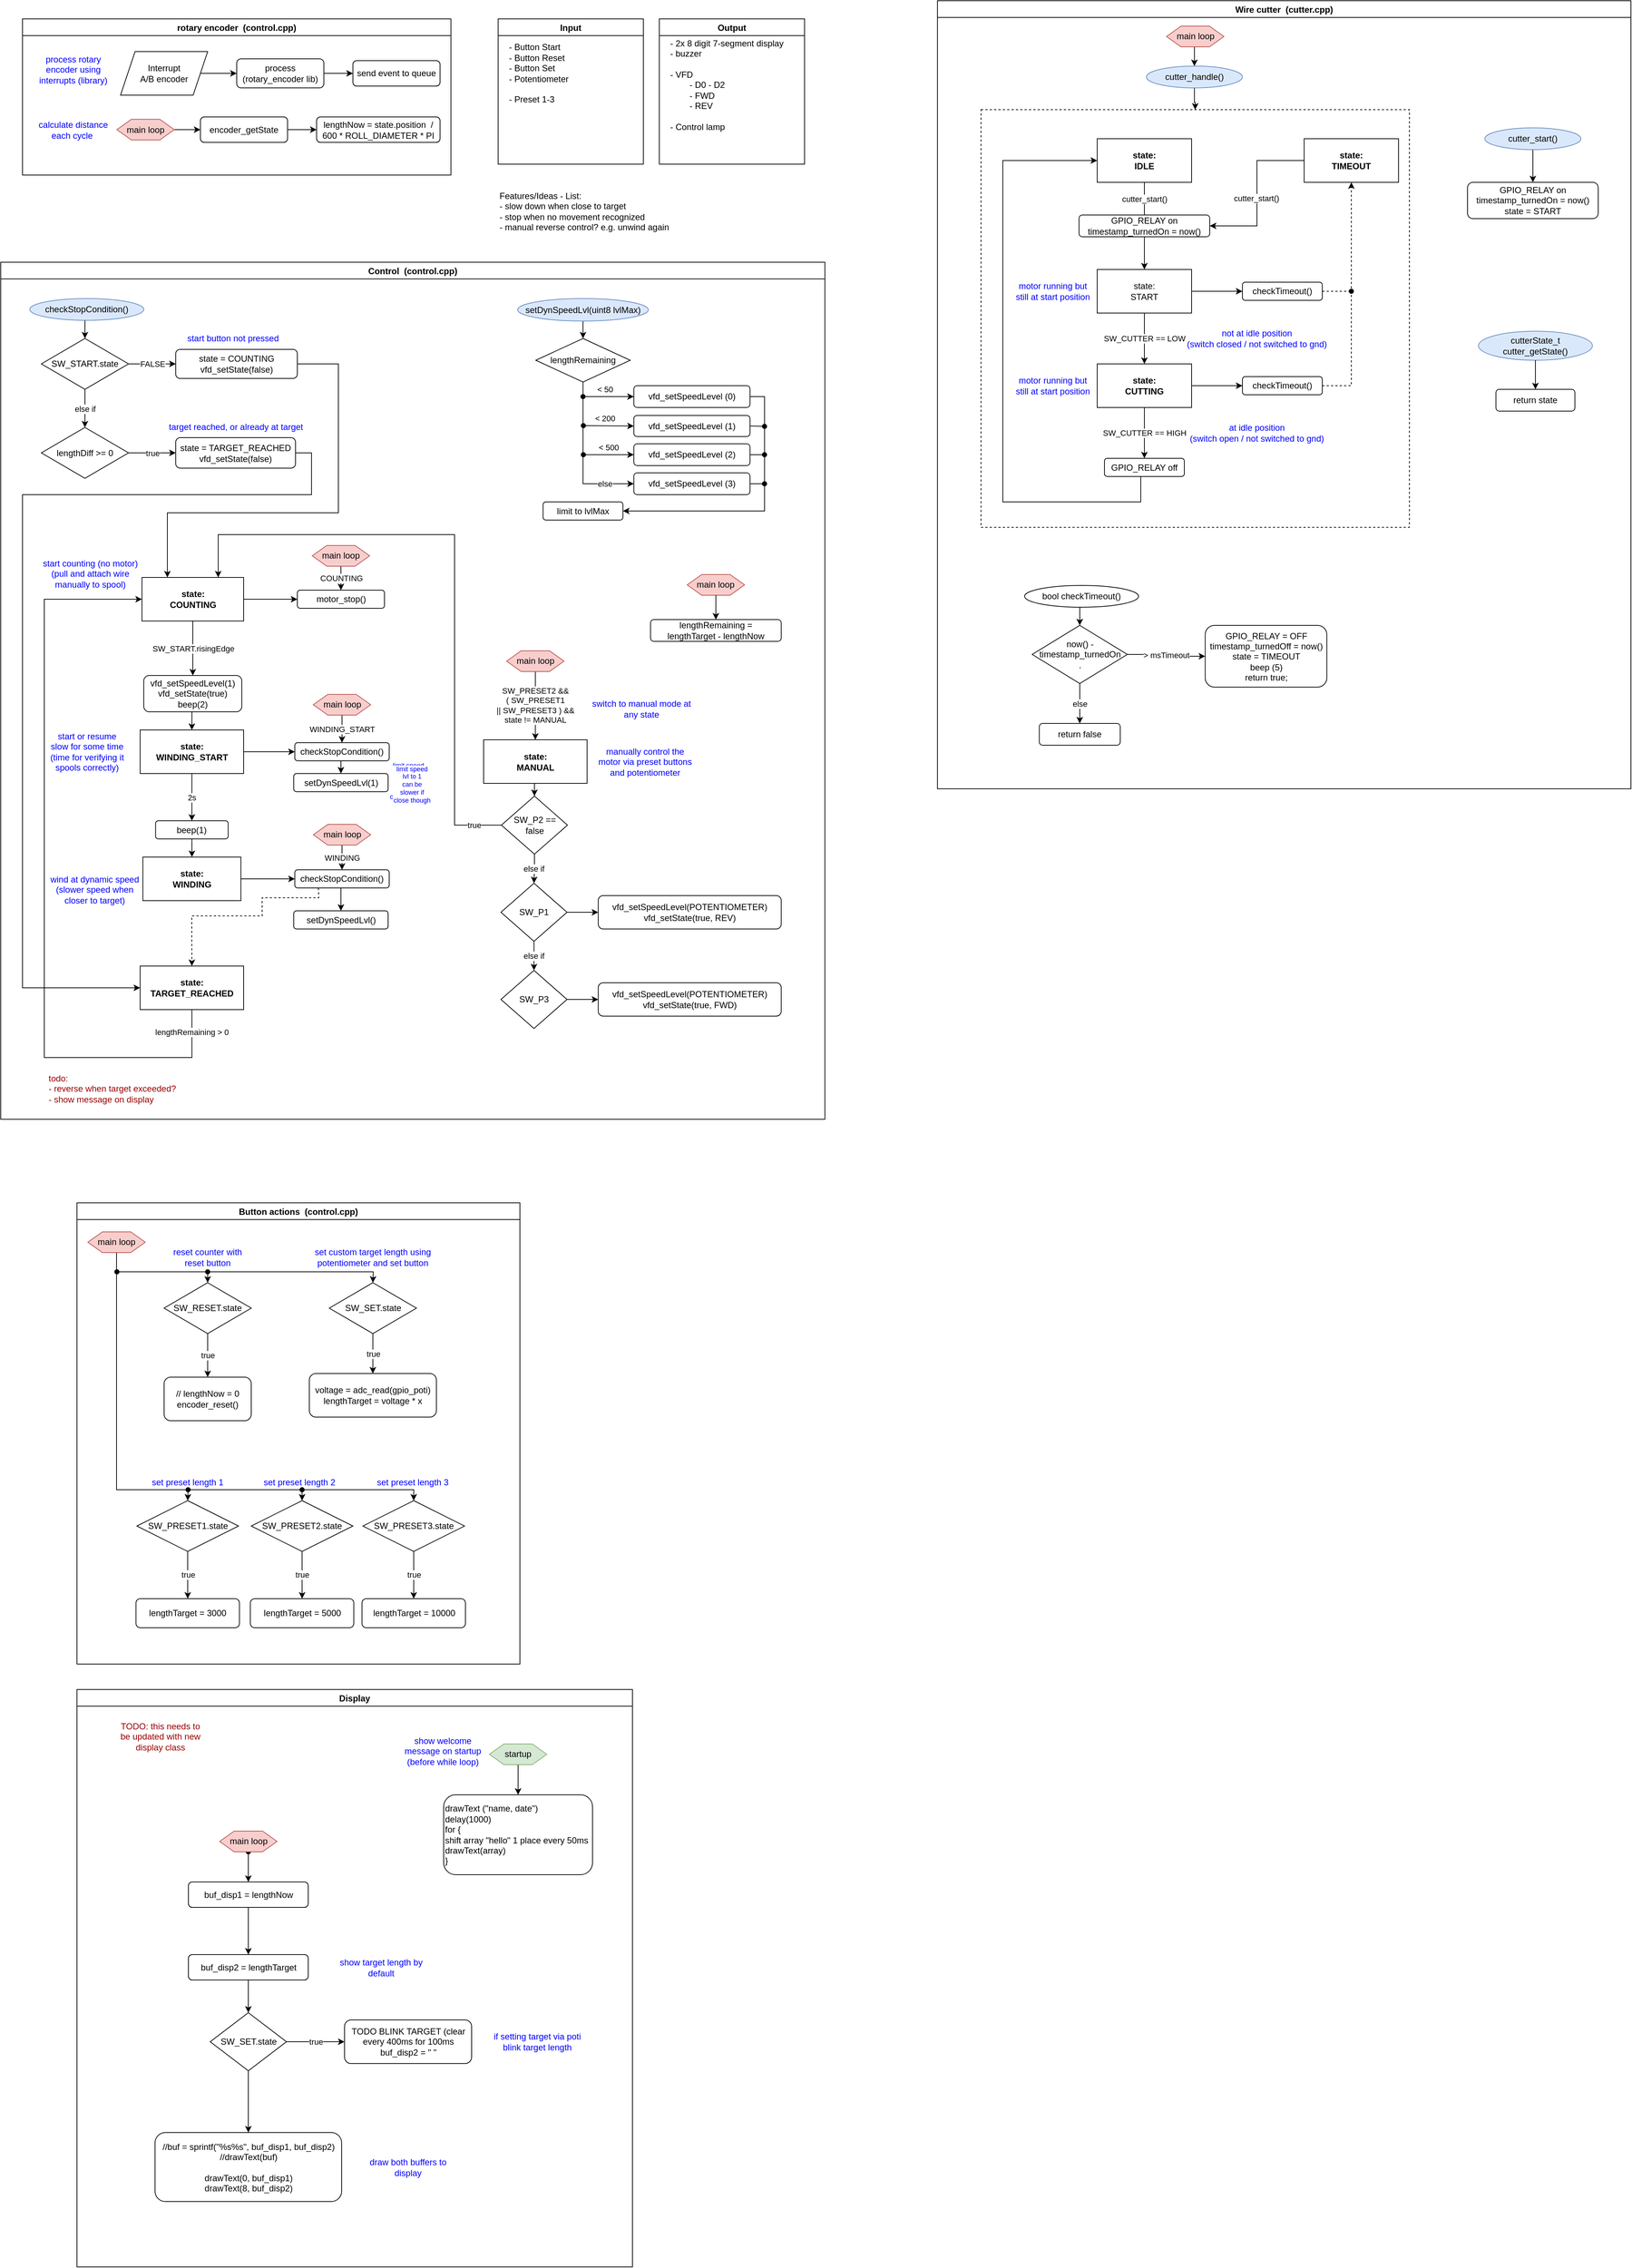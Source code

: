 <mxfile version="20.2.3" type="device"><diagram id="pYACIs8yIpksGCPkkI0E" name="Page-1"><mxGraphModel dx="1667" dy="1001" grid="1" gridSize="5" guides="1" tooltips="1" connect="1" arrows="1" fold="1" page="1" pageScale="1" pageWidth="1169" pageHeight="1654" math="0" shadow="0"><root><mxCell id="0"/><mxCell id="1" parent="0"/><mxCell id="Jo9Ue6hLqtK935TEgpBK-14" value="Input" style="swimlane;startSize=23;" parent="1" vertex="1"><mxGeometry x="695" y="95" width="200" height="200" as="geometry"/></mxCell><mxCell id="Jo9Ue6hLqtK935TEgpBK-15" value="- Button Start&lt;br&gt;- Button Reset&lt;br&gt;- Button Set&lt;br&gt;- Potentiometer&lt;br&gt;&lt;br&gt;- Preset 1-3" style="text;html=1;align=left;verticalAlign=middle;resizable=0;points=[];autosize=1;strokeColor=none;fillColor=none;" parent="Jo9Ue6hLqtK935TEgpBK-14" vertex="1"><mxGeometry x="13" y="30" width="100" height="90" as="geometry"/></mxCell><mxCell id="Jo9Ue6hLqtK935TEgpBK-16" value="Output" style="swimlane;startSize=23;" parent="1" vertex="1"><mxGeometry x="917" y="95" width="200" height="200" as="geometry"/></mxCell><mxCell id="Jo9Ue6hLqtK935TEgpBK-17" value="- 2x 8 digit 7-segment display&lt;br&gt;- buzzer&lt;br&gt;&lt;br&gt;- VFD&lt;br&gt;&lt;span style=&quot;white-space: pre;&quot;&gt;&#9;&lt;/span&gt;- D0 - D2&lt;br&gt;&lt;span style=&quot;white-space: pre;&quot;&gt;&#9;&lt;/span&gt;- FWD&lt;br&gt;&lt;span style=&quot;white-space: pre;&quot;&gt;&#9;&lt;/span&gt;- REV&lt;br&gt;&lt;br&gt;- Control lamp" style="text;html=1;align=left;verticalAlign=middle;resizable=0;points=[];autosize=1;strokeColor=none;fillColor=none;" parent="Jo9Ue6hLqtK935TEgpBK-16" vertex="1"><mxGeometry x="13" y="18" width="175" height="145" as="geometry"/></mxCell><mxCell id="8zFeNdrfwlNlW0LlzPxK-1" value="Features/Ideas - List:&lt;br&gt;- slow down when close to target&lt;br&gt;- stop when no movement recognized&lt;br&gt;- manual reverse control? e.g. unwind again" style="text;html=1;strokeColor=none;fillColor=none;align=left;verticalAlign=top;whiteSpace=wrap;rounded=0;" parent="1" vertex="1"><mxGeometry x="695" y="325" width="270" height="125" as="geometry"/></mxCell><mxCell id="E9gbP4vXqY4O4zoDVCtS-22" value="Button actions  (control.cpp)" style="swimlane;labelBackgroundColor=none;fontColor=#000000;" parent="1" vertex="1"><mxGeometry x="115" y="1725" width="610" height="635" as="geometry"/></mxCell><mxCell id="Jo9Ue6hLqtK935TEgpBK-28" value="SW_RESET.state" style="rhombus;whiteSpace=wrap;html=1;" parent="E9gbP4vXqY4O4zoDVCtS-22" vertex="1"><mxGeometry x="120" y="110" width="120" height="70" as="geometry"/></mxCell><mxCell id="Jo9Ue6hLqtK935TEgpBK-29" value="// lengthNow = 0&lt;br&gt;encoder_reset()" style="rounded=1;whiteSpace=wrap;html=1;" parent="E9gbP4vXqY4O4zoDVCtS-22" vertex="1"><mxGeometry x="120" y="240" width="120" height="60" as="geometry"/></mxCell><mxCell id="Jo9Ue6hLqtK935TEgpBK-30" value="true" style="edgeStyle=orthogonalEdgeStyle;rounded=0;orthogonalLoop=1;jettySize=auto;html=1;exitX=0.5;exitY=1;exitDx=0;exitDy=0;" parent="E9gbP4vXqY4O4zoDVCtS-22" source="Jo9Ue6hLqtK935TEgpBK-28" target="Jo9Ue6hLqtK935TEgpBK-29" edge="1"><mxGeometry relative="1" as="geometry"/></mxCell><mxCell id="Jo9Ue6hLqtK935TEgpBK-31" value="reset counter with reset button" style="text;html=1;strokeColor=none;fillColor=none;align=center;verticalAlign=middle;whiteSpace=wrap;rounded=0;fontColor=#0000FF;labelBackgroundColor=#FFFFFF;" parent="E9gbP4vXqY4O4zoDVCtS-22" vertex="1"><mxGeometry x="120" y="60" width="120" height="30" as="geometry"/></mxCell><mxCell id="E9gbP4vXqY4O4zoDVCtS-15" value="SW_SET.state" style="rhombus;whiteSpace=wrap;html=1;" parent="E9gbP4vXqY4O4zoDVCtS-22" vertex="1"><mxGeometry x="347.5" y="110" width="120" height="70" as="geometry"/></mxCell><mxCell id="E9gbP4vXqY4O4zoDVCtS-16" value="voltage = adc_read(gpio_poti)&lt;br&gt;lengthTarget = voltage * x" style="rounded=1;whiteSpace=wrap;html=1;" parent="E9gbP4vXqY4O4zoDVCtS-22" vertex="1"><mxGeometry x="320" y="235" width="175" height="60" as="geometry"/></mxCell><mxCell id="E9gbP4vXqY4O4zoDVCtS-14" value="true" style="edgeStyle=orthogonalEdgeStyle;rounded=0;orthogonalLoop=1;jettySize=auto;html=1;exitX=0.5;exitY=1;exitDx=0;exitDy=0;" parent="E9gbP4vXqY4O4zoDVCtS-22" source="E9gbP4vXqY4O4zoDVCtS-15" target="E9gbP4vXqY4O4zoDVCtS-16" edge="1"><mxGeometry relative="1" as="geometry"/></mxCell><mxCell id="E9gbP4vXqY4O4zoDVCtS-17" value="set custom target length using potentiometer and set button" style="text;html=1;strokeColor=none;fillColor=none;align=center;verticalAlign=middle;whiteSpace=wrap;rounded=0;fontColor=#0000FF;labelBackgroundColor=#FFFFFF;" parent="E9gbP4vXqY4O4zoDVCtS-22" vertex="1"><mxGeometry x="325" y="60" width="165" height="30" as="geometry"/></mxCell><mxCell id="E9gbP4vXqY4O4zoDVCtS-19" value="SW_PRESET1.state" style="rhombus;whiteSpace=wrap;html=1;" parent="E9gbP4vXqY4O4zoDVCtS-22" vertex="1"><mxGeometry x="82.5" y="410" width="140" height="70" as="geometry"/></mxCell><mxCell id="E9gbP4vXqY4O4zoDVCtS-20" value="lengthTarget = 3000" style="rounded=1;whiteSpace=wrap;html=1;" parent="E9gbP4vXqY4O4zoDVCtS-22" vertex="1"><mxGeometry x="81.25" y="545" width="142.5" height="40" as="geometry"/></mxCell><mxCell id="E9gbP4vXqY4O4zoDVCtS-18" value="true" style="edgeStyle=orthogonalEdgeStyle;rounded=0;orthogonalLoop=1;jettySize=auto;html=1;exitX=0.5;exitY=1;exitDx=0;exitDy=0;" parent="E9gbP4vXqY4O4zoDVCtS-22" source="E9gbP4vXqY4O4zoDVCtS-19" target="E9gbP4vXqY4O4zoDVCtS-20" edge="1"><mxGeometry relative="1" as="geometry"/></mxCell><mxCell id="E9gbP4vXqY4O4zoDVCtS-21" value="set preset length 1" style="text;html=1;strokeColor=none;fillColor=none;align=center;verticalAlign=middle;whiteSpace=wrap;rounded=0;fontColor=#0000FF;labelBackgroundColor=#FFFFFF;" parent="E9gbP4vXqY4O4zoDVCtS-22" vertex="1"><mxGeometry x="70" y="370" width="165" height="30" as="geometry"/></mxCell><mxCell id="E9gbP4vXqY4O4zoDVCtS-23" value="SW_PRESET2.state" style="rhombus;whiteSpace=wrap;html=1;" parent="E9gbP4vXqY4O4zoDVCtS-22" vertex="1"><mxGeometry x="240" y="410" width="140" height="70" as="geometry"/></mxCell><mxCell id="E9gbP4vXqY4O4zoDVCtS-24" value="lengthTarget = 5000" style="rounded=1;whiteSpace=wrap;html=1;" parent="E9gbP4vXqY4O4zoDVCtS-22" vertex="1"><mxGeometry x="238.75" y="545" width="142.5" height="40" as="geometry"/></mxCell><mxCell id="E9gbP4vXqY4O4zoDVCtS-25" value="true" style="edgeStyle=orthogonalEdgeStyle;rounded=0;orthogonalLoop=1;jettySize=auto;html=1;exitX=0.5;exitY=1;exitDx=0;exitDy=0;" parent="E9gbP4vXqY4O4zoDVCtS-22" source="E9gbP4vXqY4O4zoDVCtS-23" target="E9gbP4vXqY4O4zoDVCtS-24" edge="1"><mxGeometry relative="1" as="geometry"/></mxCell><mxCell id="E9gbP4vXqY4O4zoDVCtS-26" value="set preset length 2" style="text;html=1;strokeColor=none;fillColor=none;align=center;verticalAlign=middle;whiteSpace=wrap;rounded=0;fontColor=#0000FF;labelBackgroundColor=#FFFFFF;" parent="E9gbP4vXqY4O4zoDVCtS-22" vertex="1"><mxGeometry x="223.75" y="370" width="165" height="30" as="geometry"/></mxCell><mxCell id="E9gbP4vXqY4O4zoDVCtS-27" value="SW_PRESET3.state" style="rhombus;whiteSpace=wrap;html=1;" parent="E9gbP4vXqY4O4zoDVCtS-22" vertex="1"><mxGeometry x="393.75" y="410" width="140" height="70" as="geometry"/></mxCell><mxCell id="E9gbP4vXqY4O4zoDVCtS-28" value="lengthTarget = 10000" style="rounded=1;whiteSpace=wrap;html=1;" parent="E9gbP4vXqY4O4zoDVCtS-22" vertex="1"><mxGeometry x="392.5" y="545" width="142.5" height="40" as="geometry"/></mxCell><mxCell id="E9gbP4vXqY4O4zoDVCtS-29" value="true" style="edgeStyle=orthogonalEdgeStyle;rounded=0;orthogonalLoop=1;jettySize=auto;html=1;exitX=0.5;exitY=1;exitDx=0;exitDy=0;" parent="E9gbP4vXqY4O4zoDVCtS-22" source="E9gbP4vXqY4O4zoDVCtS-27" target="E9gbP4vXqY4O4zoDVCtS-28" edge="1"><mxGeometry relative="1" as="geometry"/></mxCell><mxCell id="E9gbP4vXqY4O4zoDVCtS-30" value="set preset length 3" style="text;html=1;strokeColor=none;fillColor=none;align=center;verticalAlign=middle;whiteSpace=wrap;rounded=0;fontColor=#0000FF;labelBackgroundColor=#FFFFFF;" parent="E9gbP4vXqY4O4zoDVCtS-22" vertex="1"><mxGeometry x="380" y="370" width="165" height="30" as="geometry"/></mxCell><mxCell id="aTO7ynV6Y0lAHxoPAONt-40" style="edgeStyle=orthogonalEdgeStyle;rounded=0;orthogonalLoop=1;jettySize=auto;html=1;exitX=0.5;exitY=1;exitDx=0;exitDy=0;entryX=0.5;entryY=0;entryDx=0;entryDy=0;" parent="E9gbP4vXqY4O4zoDVCtS-22" source="aTO7ynV6Y0lAHxoPAONt-38" target="E9gbP4vXqY4O4zoDVCtS-27" edge="1"><mxGeometry relative="1" as="geometry"><Array as="points"><mxPoint x="55" y="395"/><mxPoint x="464" y="395"/></Array></mxGeometry></mxCell><mxCell id="aTO7ynV6Y0lAHxoPAONt-38" value="main loop" style="shape=hexagon;perimeter=hexagonPerimeter2;whiteSpace=wrap;html=1;fixedSize=1;fillColor=#f8cecc;strokeColor=#b85450;" parent="E9gbP4vXqY4O4zoDVCtS-22" vertex="1"><mxGeometry x="15" y="40" width="79" height="28.5" as="geometry"/></mxCell><mxCell id="aTO7ynV6Y0lAHxoPAONt-41" value="" style="endArrow=classic;html=1;rounded=0;entryX=0.5;entryY=0;entryDx=0;entryDy=0;startArrow=oval;startFill=1;" parent="E9gbP4vXqY4O4zoDVCtS-22" target="E9gbP4vXqY4O4zoDVCtS-15" edge="1"><mxGeometry width="50" height="50" relative="1" as="geometry"><mxPoint x="55" y="95" as="sourcePoint"/><mxPoint x="140" y="85" as="targetPoint"/><Array as="points"><mxPoint x="408" y="95"/></Array></mxGeometry></mxCell><mxCell id="aTO7ynV6Y0lAHxoPAONt-42" value="" style="endArrow=classic;html=1;rounded=0;entryX=0.5;entryY=0;entryDx=0;entryDy=0;startArrow=oval;startFill=1;" parent="E9gbP4vXqY4O4zoDVCtS-22" target="Jo9Ue6hLqtK935TEgpBK-28" edge="1"><mxGeometry width="50" height="50" relative="1" as="geometry"><mxPoint x="180" y="95" as="sourcePoint"/><mxPoint x="125" y="150" as="targetPoint"/></mxGeometry></mxCell><mxCell id="aTO7ynV6Y0lAHxoPAONt-46" value="" style="endArrow=classic;html=1;rounded=0;entryX=0.5;entryY=0;entryDx=0;entryDy=0;startArrow=oval;startFill=1;" parent="E9gbP4vXqY4O4zoDVCtS-22" target="E9gbP4vXqY4O4zoDVCtS-23" edge="1"><mxGeometry width="50" height="50" relative="1" as="geometry"><mxPoint x="310" y="395" as="sourcePoint"/><mxPoint x="300" y="405" as="targetPoint"/></mxGeometry></mxCell><mxCell id="E9gbP4vXqY4O4zoDVCtS-32" value="Display" style="swimlane;labelBackgroundColor=none;fontColor=#000000;startSize=23;" parent="1" vertex="1"><mxGeometry x="115" y="2395" width="765" height="795" as="geometry"/></mxCell><mxCell id="E9gbP4vXqY4O4zoDVCtS-38" value="drawText (&quot;name, date&quot;)&lt;br&gt;delay(1000)&lt;br&gt;for {&lt;br&gt;shift array &quot;hello&quot; 1 place every 50ms&lt;br&gt;drawText(array)&lt;br&gt;}" style="rounded=1;whiteSpace=wrap;html=1;labelBackgroundColor=none;fontColor=#000000;align=left;strokeColor=#000000;" parent="E9gbP4vXqY4O4zoDVCtS-32" vertex="1"><mxGeometry x="505" y="145" width="205" height="110" as="geometry"/></mxCell><mxCell id="E9gbP4vXqY4O4zoDVCtS-39" value="show welcome message on startup (before while loop)" style="text;html=1;strokeColor=none;fillColor=none;align=center;verticalAlign=middle;whiteSpace=wrap;rounded=0;fontColor=#0000FF;labelBackgroundColor=#FFFFFF;" parent="E9gbP4vXqY4O4zoDVCtS-32" vertex="1"><mxGeometry x="443.5" y="70" width="120" height="30" as="geometry"/></mxCell><mxCell id="E9gbP4vXqY4O4zoDVCtS-42" value="true" style="edgeStyle=orthogonalEdgeStyle;rounded=0;orthogonalLoop=1;jettySize=auto;html=1;exitX=1;exitY=0.5;exitDx=0;exitDy=0;fontColor=#000000;" parent="E9gbP4vXqY4O4zoDVCtS-32" source="E9gbP4vXqY4O4zoDVCtS-40" target="E9gbP4vXqY4O4zoDVCtS-41" edge="1"><mxGeometry relative="1" as="geometry"/></mxCell><mxCell id="E9gbP4vXqY4O4zoDVCtS-40" value="SW_SET.state" style="rhombus;whiteSpace=wrap;html=1;labelBackgroundColor=none;fontColor=#000000;strokeColor=#000000;" parent="E9gbP4vXqY4O4zoDVCtS-32" vertex="1"><mxGeometry x="183.5" y="445" width="105" height="80" as="geometry"/></mxCell><mxCell id="E9gbP4vXqY4O4zoDVCtS-41" value="TODO BLINK TARGET (clear every 400ms for 100ms &lt;br&gt;buf_disp2 = &quot; &quot;" style="rounded=1;whiteSpace=wrap;html=1;labelBackgroundColor=none;fontColor=#000000;strokeColor=#000000;" parent="E9gbP4vXqY4O4zoDVCtS-32" vertex="1"><mxGeometry x="368.5" y="455" width="175" height="60" as="geometry"/></mxCell><mxCell id="E9gbP4vXqY4O4zoDVCtS-44" style="edgeStyle=orthogonalEdgeStyle;rounded=0;orthogonalLoop=1;jettySize=auto;html=1;exitX=0.5;exitY=1;exitDx=0;exitDy=0;entryX=0.5;entryY=0;entryDx=0;entryDy=0;fontColor=#FFFFFF;" parent="E9gbP4vXqY4O4zoDVCtS-32" source="E9gbP4vXqY4O4zoDVCtS-43" target="E9gbP4vXqY4O4zoDVCtS-40" edge="1"><mxGeometry relative="1" as="geometry"/></mxCell><mxCell id="E9gbP4vXqY4O4zoDVCtS-43" value="buf_disp2 = lengthTarget" style="rounded=1;whiteSpace=wrap;html=1;labelBackgroundColor=none;fontColor=#000000;strokeColor=#000000;" parent="E9gbP4vXqY4O4zoDVCtS-32" vertex="1"><mxGeometry x="153.5" y="365" width="165" height="35" as="geometry"/></mxCell><mxCell id="E9gbP4vXqY4O4zoDVCtS-45" value="show target length by default" style="text;html=1;strokeColor=none;fillColor=none;align=center;verticalAlign=middle;whiteSpace=wrap;rounded=0;fontColor=#0000FF;labelBackgroundColor=#FFFFFF;" parent="E9gbP4vXqY4O4zoDVCtS-32" vertex="1"><mxGeometry x="358.5" y="367.5" width="120" height="30" as="geometry"/></mxCell><mxCell id="E9gbP4vXqY4O4zoDVCtS-46" value="if setting target via poti blink target length" style="text;html=1;strokeColor=none;fillColor=none;align=center;verticalAlign=middle;whiteSpace=wrap;rounded=0;fontColor=#0000FF;labelBackgroundColor=#FFFFFF;" parent="E9gbP4vXqY4O4zoDVCtS-32" vertex="1"><mxGeometry x="563.5" y="470" width="140" height="30" as="geometry"/></mxCell><mxCell id="XDNRrcfAYsMe7RjjPrG6-3" style="edgeStyle=orthogonalEdgeStyle;rounded=0;orthogonalLoop=1;jettySize=auto;html=1;exitX=0.5;exitY=1;exitDx=0;exitDy=0;entryX=0.5;entryY=0;entryDx=0;entryDy=0;fontColor=#000000;endArrow=classic;endFill=1;strokeColor=#000000;" parent="E9gbP4vXqY4O4zoDVCtS-32" source="E9gbP4vXqY4O4zoDVCtS-47" target="E9gbP4vXqY4O4zoDVCtS-43" edge="1"><mxGeometry relative="1" as="geometry"/></mxCell><mxCell id="E9gbP4vXqY4O4zoDVCtS-47" value="buf_disp1 = lengthNow" style="rounded=1;whiteSpace=wrap;html=1;labelBackgroundColor=none;fontColor=#000000;strokeColor=#000000;" parent="E9gbP4vXqY4O4zoDVCtS-32" vertex="1"><mxGeometry x="153.5" y="265" width="165" height="35" as="geometry"/></mxCell><mxCell id="E9gbP4vXqY4O4zoDVCtS-48" value="//buf = sprintf(&quot;%s%s&quot;, buf_disp1, buf_disp2)&lt;br&gt;//drawText(buf)&lt;br&gt;&lt;br&gt;drawText(0, buf_disp1)&lt;br&gt;drawText(8, buf_disp2)" style="rounded=1;whiteSpace=wrap;html=1;labelBackgroundColor=none;fontColor=#000000;strokeColor=#000000;" parent="E9gbP4vXqY4O4zoDVCtS-32" vertex="1"><mxGeometry x="107.5" y="610" width="257" height="95" as="geometry"/></mxCell><mxCell id="E9gbP4vXqY4O4zoDVCtS-49" value="draw both buffers to display" style="text;html=1;strokeColor=none;fillColor=none;align=center;verticalAlign=middle;whiteSpace=wrap;rounded=0;fontColor=#0000FF;labelBackgroundColor=#FFFFFF;" parent="E9gbP4vXqY4O4zoDVCtS-32" vertex="1"><mxGeometry x="386" y="642.5" width="140" height="30" as="geometry"/></mxCell><mxCell id="XDNRrcfAYsMe7RjjPrG6-1" value="" style="endArrow=classic;html=1;rounded=0;fontColor=#000000;strokeColor=#000000;exitX=0.5;exitY=1;exitDx=0;exitDy=0;entryX=0.5;entryY=0;entryDx=0;entryDy=0;" parent="E9gbP4vXqY4O4zoDVCtS-32" source="E9gbP4vXqY4O4zoDVCtS-40" target="E9gbP4vXqY4O4zoDVCtS-48" edge="1"><mxGeometry width="50" height="50" relative="1" as="geometry"><mxPoint x="181" y="590" as="sourcePoint"/><mxPoint x="231" y="540" as="targetPoint"/></mxGeometry></mxCell><mxCell id="aTO7ynV6Y0lAHxoPAONt-49" style="edgeStyle=orthogonalEdgeStyle;rounded=0;orthogonalLoop=1;jettySize=auto;html=1;exitX=0.5;exitY=1;exitDx=0;exitDy=0;startArrow=oval;startFill=1;" parent="E9gbP4vXqY4O4zoDVCtS-32" source="aTO7ynV6Y0lAHxoPAONt-48" target="E9gbP4vXqY4O4zoDVCtS-47" edge="1"><mxGeometry relative="1" as="geometry"/></mxCell><mxCell id="aTO7ynV6Y0lAHxoPAONt-48" value="main loop" style="shape=hexagon;perimeter=hexagonPerimeter2;whiteSpace=wrap;html=1;fixedSize=1;fillColor=#f8cecc;strokeColor=#b85450;" parent="E9gbP4vXqY4O4zoDVCtS-32" vertex="1"><mxGeometry x="196.5" y="195" width="79" height="28.5" as="geometry"/></mxCell><mxCell id="aTO7ynV6Y0lAHxoPAONt-51" style="edgeStyle=orthogonalEdgeStyle;rounded=0;orthogonalLoop=1;jettySize=auto;html=1;exitX=0.5;exitY=1;exitDx=0;exitDy=0;entryX=0.5;entryY=0;entryDx=0;entryDy=0;startArrow=none;startFill=0;" parent="E9gbP4vXqY4O4zoDVCtS-32" source="aTO7ynV6Y0lAHxoPAONt-50" target="E9gbP4vXqY4O4zoDVCtS-38" edge="1"><mxGeometry relative="1" as="geometry"/></mxCell><mxCell id="aTO7ynV6Y0lAHxoPAONt-50" value="startup" style="shape=hexagon;perimeter=hexagonPerimeter2;whiteSpace=wrap;html=1;fixedSize=1;fillColor=#d5e8d4;strokeColor=#82b366;" parent="E9gbP4vXqY4O4zoDVCtS-32" vertex="1"><mxGeometry x="568" y="75" width="79" height="28.5" as="geometry"/></mxCell><mxCell id="6FuHMW7HC8Qjd99AJG3M-21" value="TODO: this needs to be updated with new display class" style="text;html=1;strokeColor=none;fillColor=none;align=center;verticalAlign=middle;whiteSpace=wrap;rounded=0;fontColor=#990000;labelBackgroundColor=#FFFFFF;" parent="E9gbP4vXqY4O4zoDVCtS-32" vertex="1"><mxGeometry x="55" y="50" width="120" height="30" as="geometry"/></mxCell><mxCell id="E9gbP4vXqY4O4zoDVCtS-33" value="Control  (control.cpp)" style="swimlane;labelBackgroundColor=none;fontColor=#000000;" parent="1" vertex="1"><mxGeometry x="10" y="430" width="1135" height="1180" as="geometry"/></mxCell><mxCell id="Avus2w3zFXZjXSa-NAtZ-21" style="edgeStyle=orthogonalEdgeStyle;rounded=0;orthogonalLoop=1;jettySize=auto;html=1;exitX=1;exitY=0.5;exitDx=0;exitDy=0;" parent="E9gbP4vXqY4O4zoDVCtS-33" source="Jo9Ue6hLqtK935TEgpBK-18" target="Avus2w3zFXZjXSa-NAtZ-16" edge="1"><mxGeometry relative="1" as="geometry"/></mxCell><mxCell id="Jo9Ue6hLqtK935TEgpBK-18" value="state:&lt;br&gt;WINDING_START" style="rounded=0;whiteSpace=wrap;html=1;fontStyle=1" parent="E9gbP4vXqY4O4zoDVCtS-33" vertex="1"><mxGeometry x="192" y="644" width="142.5" height="60" as="geometry"/></mxCell><mxCell id="Jo9Ue6hLqtK935TEgpBK-19" value="state:&lt;br&gt;WINDING" style="rounded=0;whiteSpace=wrap;html=1;fontStyle=1" parent="E9gbP4vXqY4O4zoDVCtS-33" vertex="1"><mxGeometry x="195.75" y="819" width="135" height="60" as="geometry"/></mxCell><mxCell id="aTO7ynV6Y0lAHxoPAONt-2" value="lengthRemaining &amp;gt; 0" style="edgeStyle=orthogonalEdgeStyle;rounded=0;orthogonalLoop=1;jettySize=auto;html=1;exitX=0.5;exitY=1;exitDx=0;exitDy=0;entryX=0;entryY=0.5;entryDx=0;entryDy=0;" parent="E9gbP4vXqY4O4zoDVCtS-33" source="Jo9Ue6hLqtK935TEgpBK-20" target="Jo9Ue6hLqtK935TEgpBK-21" edge="1"><mxGeometry x="-0.939" relative="1" as="geometry"><Array as="points"><mxPoint x="263" y="1095"/><mxPoint x="60" y="1095"/><mxPoint x="60" y="464"/></Array><mxPoint as="offset"/></mxGeometry></mxCell><mxCell id="Jo9Ue6hLqtK935TEgpBK-20" value="state:&lt;br&gt;TARGET_REACHED" style="rounded=0;whiteSpace=wrap;html=1;fontStyle=1" parent="E9gbP4vXqY4O4zoDVCtS-33" vertex="1"><mxGeometry x="192" y="969" width="142.5" height="60" as="geometry"/></mxCell><mxCell id="Avus2w3zFXZjXSa-NAtZ-3" value="SW_PRESET2 &amp;amp;&amp;amp;&lt;br&gt;( SW_PRESET1&lt;br&gt;|| SW_PRESET3 ) &amp;amp;&amp;amp;&lt;br&gt;state != MANUAL" style="edgeStyle=orthogonalEdgeStyle;rounded=0;orthogonalLoop=1;jettySize=auto;html=1;exitX=0.5;exitY=1;exitDx=0;exitDy=0;" parent="E9gbP4vXqY4O4zoDVCtS-33" source="aTO7ynV6Y0lAHxoPAONt-5" target="Avus2w3zFXZjXSa-NAtZ-1" edge="1"><mxGeometry relative="1" as="geometry"><mxPoint x="741" y="385" as="sourcePoint"/></mxGeometry></mxCell><mxCell id="Avus2w3zFXZjXSa-NAtZ-5" style="edgeStyle=orthogonalEdgeStyle;rounded=0;orthogonalLoop=1;jettySize=auto;html=1;exitX=1;exitY=0.5;exitDx=0;exitDy=0;entryX=0;entryY=0.5;entryDx=0;entryDy=0;" parent="E9gbP4vXqY4O4zoDVCtS-33" source="Jo9Ue6hLqtK935TEgpBK-21" target="Avus2w3zFXZjXSa-NAtZ-4" edge="1"><mxGeometry relative="1" as="geometry"/></mxCell><mxCell id="Jo9Ue6hLqtK935TEgpBK-21" value="state:&lt;br&gt;COUNTING" style="rounded=0;whiteSpace=wrap;html=1;fontStyle=1;" parent="E9gbP4vXqY4O4zoDVCtS-33" vertex="1"><mxGeometry x="194.5" y="434" width="140" height="60" as="geometry"/></mxCell><mxCell id="8zFeNdrfwlNlW0LlzPxK-13" style="edgeStyle=orthogonalEdgeStyle;rounded=0;orthogonalLoop=1;jettySize=auto;html=1;exitX=1;exitY=0.5;exitDx=0;exitDy=0;entryX=0;entryY=0.5;entryDx=0;entryDy=0;startArrow=none;startFill=0;" parent="E9gbP4vXqY4O4zoDVCtS-33" source="Jo9Ue6hLqtK935TEgpBK-19" target="Avus2w3zFXZjXSa-NAtZ-22" edge="1"><mxGeometry relative="1" as="geometry"/></mxCell><mxCell id="8zFeNdrfwlNlW0LlzPxK-14" value="wind at dynamic speed&lt;br&gt;(slower speed when closer to target)" style="text;html=1;strokeColor=none;fillColor=none;align=center;verticalAlign=middle;whiteSpace=wrap;rounded=0;fontColor=#0000FF;labelBackgroundColor=#FFFFFF;" parent="E9gbP4vXqY4O4zoDVCtS-33" vertex="1"><mxGeometry x="67" y="839" width="125" height="50" as="geometry"/></mxCell><mxCell id="E9gbP4vXqY4O4zoDVCtS-5" value="&lt;font color=&quot;#990000&quot;&gt;todo: &lt;br&gt;&lt;div style=&quot;&quot;&gt;- reverse when target exceeded?&lt;/div&gt;- show message on display&lt;br&gt;&lt;/font&gt;" style="text;html=1;strokeColor=none;fillColor=none;align=left;verticalAlign=middle;whiteSpace=wrap;rounded=0;fontColor=#0000FF;labelBackgroundColor=#FFFFFF;" parent="E9gbP4vXqY4O4zoDVCtS-33" vertex="1"><mxGeometry x="63.75" y="1115" width="182.5" height="45" as="geometry"/></mxCell><mxCell id="E9gbP4vXqY4O4zoDVCtS-9" style="edgeStyle=orthogonalEdgeStyle;rounded=0;orthogonalLoop=1;jettySize=auto;html=1;exitX=0.5;exitY=1;exitDx=0;exitDy=0;entryX=0.5;entryY=0;entryDx=0;entryDy=0;fontColor=#FFFFFF;" parent="E9gbP4vXqY4O4zoDVCtS-33" source="E9gbP4vXqY4O4zoDVCtS-8" target="Jo9Ue6hLqtK935TEgpBK-18" edge="1"><mxGeometry relative="1" as="geometry"/></mxCell><mxCell id="E9gbP4vXqY4O4zoDVCtS-8" value="vfd_setSpeedLevel(1)&lt;br&gt;vfd_setState(true)&lt;br&gt;beep(2)" style="rounded=1;whiteSpace=wrap;html=1;" parent="E9gbP4vXqY4O4zoDVCtS-33" vertex="1"><mxGeometry x="197" y="569" width="135" height="50" as="geometry"/></mxCell><mxCell id="Jo9Ue6hLqtK935TEgpBK-24" value="SW_START.risingEdge" style="edgeStyle=orthogonalEdgeStyle;rounded=0;orthogonalLoop=1;jettySize=auto;html=1;exitX=0.5;exitY=1;exitDx=0;exitDy=0;entryX=0.5;entryY=0;entryDx=0;entryDy=0;" parent="E9gbP4vXqY4O4zoDVCtS-33" source="Jo9Ue6hLqtK935TEgpBK-21" target="E9gbP4vXqY4O4zoDVCtS-8" edge="1"><mxGeometry relative="1" as="geometry"/></mxCell><mxCell id="E9gbP4vXqY4O4zoDVCtS-11" style="edgeStyle=orthogonalEdgeStyle;rounded=0;orthogonalLoop=1;jettySize=auto;html=1;exitX=0.5;exitY=1;exitDx=0;exitDy=0;fontColor=#FFFFFF;" parent="E9gbP4vXqY4O4zoDVCtS-33" source="E9gbP4vXqY4O4zoDVCtS-10" target="Jo9Ue6hLqtK935TEgpBK-19" edge="1"><mxGeometry relative="1" as="geometry"/></mxCell><mxCell id="E9gbP4vXqY4O4zoDVCtS-10" value="beep(1)" style="rounded=1;whiteSpace=wrap;html=1;" parent="E9gbP4vXqY4O4zoDVCtS-33" vertex="1"><mxGeometry x="213.25" y="769" width="100" height="25" as="geometry"/></mxCell><mxCell id="Jo9Ue6hLqtK935TEgpBK-26" value="2s" style="edgeStyle=orthogonalEdgeStyle;rounded=0;orthogonalLoop=1;jettySize=auto;html=1;exitX=0.5;exitY=1;exitDx=0;exitDy=0;entryX=0.5;entryY=0;entryDx=0;entryDy=0;" parent="E9gbP4vXqY4O4zoDVCtS-33" source="Jo9Ue6hLqtK935TEgpBK-18" target="E9gbP4vXqY4O4zoDVCtS-10" edge="1"><mxGeometry relative="1" as="geometry"/></mxCell><mxCell id="YmF2wASvHjHTeFxfvHkM-19" value="true" style="edgeStyle=orthogonalEdgeStyle;rounded=0;orthogonalLoop=1;jettySize=auto;html=1;exitX=1;exitY=0.5;exitDx=0;exitDy=0;entryX=0;entryY=0.5;entryDx=0;entryDy=0;fontColor=#000000;" parent="E9gbP4vXqY4O4zoDVCtS-33" source="YmF2wASvHjHTeFxfvHkM-3" target="YmF2wASvHjHTeFxfvHkM-4" edge="1"><mxGeometry relative="1" as="geometry"/></mxCell><mxCell id="YmF2wASvHjHTeFxfvHkM-3" value="lengthDiff &amp;gt;= 0" style="rhombus;whiteSpace=wrap;html=1;" parent="E9gbP4vXqY4O4zoDVCtS-33" vertex="1"><mxGeometry x="56" y="227.5" width="120" height="70" as="geometry"/></mxCell><mxCell id="Avus2w3zFXZjXSa-NAtZ-35" style="edgeStyle=orthogonalEdgeStyle;rounded=0;orthogonalLoop=1;jettySize=auto;html=1;exitX=1;exitY=0.5;exitDx=0;exitDy=0;entryX=0;entryY=0.5;entryDx=0;entryDy=0;" parent="E9gbP4vXqY4O4zoDVCtS-33" source="YmF2wASvHjHTeFxfvHkM-4" target="Jo9Ue6hLqtK935TEgpBK-20" edge="1"><mxGeometry relative="1" as="geometry"><Array as="points"><mxPoint x="428" y="263"/><mxPoint x="428" y="320"/><mxPoint x="30" y="320"/><mxPoint x="30" y="999"/></Array></mxGeometry></mxCell><mxCell id="YmF2wASvHjHTeFxfvHkM-4" value="state = TARGET_REACHED&lt;br&gt;vfd_setState(false)" style="rounded=1;whiteSpace=wrap;html=1;" parent="E9gbP4vXqY4O4zoDVCtS-33" vertex="1"><mxGeometry x="241" y="241.5" width="165" height="42" as="geometry"/></mxCell><mxCell id="YmF2wASvHjHTeFxfvHkM-6" value="target reached, or already at target" style="text;html=1;strokeColor=none;fillColor=none;align=center;verticalAlign=middle;whiteSpace=wrap;rounded=0;fontColor=#0000FF;labelBackgroundColor=#FFFFFF;" parent="E9gbP4vXqY4O4zoDVCtS-33" vertex="1"><mxGeometry x="219.75" y="211.5" width="207.5" height="30" as="geometry"/></mxCell><mxCell id="YmF2wASvHjHTeFxfvHkM-15" value="else if" style="edgeStyle=orthogonalEdgeStyle;rounded=0;orthogonalLoop=1;jettySize=auto;html=1;exitX=0.5;exitY=1;exitDx=0;exitDy=0;entryX=0.5;entryY=0;entryDx=0;entryDy=0;fontColor=#000000;" parent="E9gbP4vXqY4O4zoDVCtS-33" source="YmF2wASvHjHTeFxfvHkM-11" target="YmF2wASvHjHTeFxfvHkM-3" edge="1"><mxGeometry relative="1" as="geometry"/></mxCell><mxCell id="YmF2wASvHjHTeFxfvHkM-11" value="SW_START.state" style="rhombus;whiteSpace=wrap;html=1;" parent="E9gbP4vXqY4O4zoDVCtS-33" vertex="1"><mxGeometry x="56" y="105" width="120" height="70" as="geometry"/></mxCell><mxCell id="Avus2w3zFXZjXSa-NAtZ-32" style="edgeStyle=orthogonalEdgeStyle;rounded=0;orthogonalLoop=1;jettySize=auto;html=1;exitX=1;exitY=0.5;exitDx=0;exitDy=0;entryX=0.25;entryY=0;entryDx=0;entryDy=0;" parent="E9gbP4vXqY4O4zoDVCtS-33" source="YmF2wASvHjHTeFxfvHkM-12" target="Jo9Ue6hLqtK935TEgpBK-21" edge="1"><mxGeometry relative="1" as="geometry"><Array as="points"><mxPoint x="465" y="140"/><mxPoint x="465" y="345"/><mxPoint x="230" y="345"/></Array></mxGeometry></mxCell><mxCell id="YmF2wASvHjHTeFxfvHkM-12" value="state = COUNTING&lt;br&gt;vfd_setState(false)" style="rounded=1;whiteSpace=wrap;html=1;" parent="E9gbP4vXqY4O4zoDVCtS-33" vertex="1"><mxGeometry x="241" y="120" width="167.5" height="40" as="geometry"/></mxCell><mxCell id="YmF2wASvHjHTeFxfvHkM-13" value="FALSE" style="edgeStyle=orthogonalEdgeStyle;rounded=0;orthogonalLoop=1;jettySize=auto;html=1;exitX=1;exitY=0.5;exitDx=0;exitDy=0;" parent="E9gbP4vXqY4O4zoDVCtS-33" source="YmF2wASvHjHTeFxfvHkM-11" target="YmF2wASvHjHTeFxfvHkM-12" edge="1"><mxGeometry relative="1" as="geometry"/></mxCell><mxCell id="YmF2wASvHjHTeFxfvHkM-14" value="start button not pressed" style="text;html=1;strokeColor=none;fillColor=none;align=center;verticalAlign=middle;whiteSpace=wrap;rounded=0;fontColor=#0000FF;labelBackgroundColor=#FFFFFF;" parent="E9gbP4vXqY4O4zoDVCtS-33" vertex="1"><mxGeometry x="219.75" y="90" width="200" height="30" as="geometry"/></mxCell><mxCell id="aTO7ynV6Y0lAHxoPAONt-34" style="edgeStyle=orthogonalEdgeStyle;rounded=0;orthogonalLoop=1;jettySize=auto;html=1;exitX=0.5;exitY=1;exitDx=0;exitDy=0;entryX=0.5;entryY=0;entryDx=0;entryDy=0;" parent="E9gbP4vXqY4O4zoDVCtS-33" source="Avus2w3zFXZjXSa-NAtZ-1" target="aTO7ynV6Y0lAHxoPAONt-25" edge="1"><mxGeometry relative="1" as="geometry"/></mxCell><mxCell id="Avus2w3zFXZjXSa-NAtZ-1" value="state:&lt;br&gt;MANUAL" style="rounded=0;whiteSpace=wrap;html=1;fontStyle=1" parent="E9gbP4vXqY4O4zoDVCtS-33" vertex="1"><mxGeometry x="665" y="657.5" width="142.5" height="60" as="geometry"/></mxCell><mxCell id="Avus2w3zFXZjXSa-NAtZ-4" value="motor_stop()" style="rounded=1;whiteSpace=wrap;html=1;" parent="E9gbP4vXqY4O4zoDVCtS-33" vertex="1"><mxGeometry x="408.5" y="451.5" width="120" height="25" as="geometry"/></mxCell><mxCell id="Avus2w3zFXZjXSa-NAtZ-12" style="edgeStyle=orthogonalEdgeStyle;rounded=0;orthogonalLoop=1;jettySize=auto;html=1;exitX=1;exitY=0.5;exitDx=0;exitDy=0;" parent="E9gbP4vXqY4O4zoDVCtS-33" source="Avus2w3zFXZjXSa-NAtZ-6" target="Avus2w3zFXZjXSa-NAtZ-10" edge="1"><mxGeometry relative="1" as="geometry"/></mxCell><mxCell id="Avus2w3zFXZjXSa-NAtZ-13" value="else if" style="edgeStyle=orthogonalEdgeStyle;rounded=0;orthogonalLoop=1;jettySize=auto;html=1;exitX=0.5;exitY=1;exitDx=0;exitDy=0;entryX=0.5;entryY=0;entryDx=0;entryDy=0;" parent="E9gbP4vXqY4O4zoDVCtS-33" source="Avus2w3zFXZjXSa-NAtZ-6" target="Avus2w3zFXZjXSa-NAtZ-9" edge="1"><mxGeometry relative="1" as="geometry"><mxPoint x="734.37" y="945" as="targetPoint"/></mxGeometry></mxCell><mxCell id="Avus2w3zFXZjXSa-NAtZ-6" value="SW_P1" style="rhombus;whiteSpace=wrap;html=1;" parent="E9gbP4vXqY4O4zoDVCtS-33" vertex="1"><mxGeometry x="688.87" y="855" width="91" height="80" as="geometry"/></mxCell><mxCell id="aTO7ynV6Y0lAHxoPAONt-24" style="edgeStyle=orthogonalEdgeStyle;rounded=0;orthogonalLoop=1;jettySize=auto;html=1;exitX=1;exitY=0.5;exitDx=0;exitDy=0;entryX=0;entryY=0.5;entryDx=0;entryDy=0;" parent="E9gbP4vXqY4O4zoDVCtS-33" source="Avus2w3zFXZjXSa-NAtZ-9" target="Avus2w3zFXZjXSa-NAtZ-11" edge="1"><mxGeometry relative="1" as="geometry"/></mxCell><mxCell id="Avus2w3zFXZjXSa-NAtZ-9" value="SW_P3" style="rhombus;whiteSpace=wrap;html=1;" parent="E9gbP4vXqY4O4zoDVCtS-33" vertex="1"><mxGeometry x="688.87" y="975" width="91" height="80" as="geometry"/></mxCell><mxCell id="Avus2w3zFXZjXSa-NAtZ-10" value="vfd_setSpeedLevel(POTENTIOMETER)&lt;br&gt;vfd_setState(true, REV)" style="rounded=1;whiteSpace=wrap;html=1;" parent="E9gbP4vXqY4O4zoDVCtS-33" vertex="1"><mxGeometry x="822.87" y="872" width="252" height="46" as="geometry"/></mxCell><mxCell id="Avus2w3zFXZjXSa-NAtZ-11" value="vfd_setSpeedLevel(POTENTIOMETER)&lt;br&gt;vfd_setState(true, FWD)" style="rounded=1;whiteSpace=wrap;html=1;" parent="E9gbP4vXqY4O4zoDVCtS-33" vertex="1"><mxGeometry x="822.87" y="992" width="252" height="46" as="geometry"/></mxCell><mxCell id="aTO7ynV6Y0lAHxoPAONt-64" style="edgeStyle=orthogonalEdgeStyle;rounded=0;orthogonalLoop=1;jettySize=auto;html=1;exitX=0.5;exitY=1;exitDx=0;exitDy=0;entryX=0.5;entryY=0;entryDx=0;entryDy=0;startArrow=none;startFill=0;endArrow=classic;endFill=1;" parent="E9gbP4vXqY4O4zoDVCtS-33" source="Avus2w3zFXZjXSa-NAtZ-16" target="aTO7ynV6Y0lAHxoPAONt-63" edge="1"><mxGeometry relative="1" as="geometry"/></mxCell><mxCell id="Avus2w3zFXZjXSa-NAtZ-16" value="checkStopCondition()" style="rounded=1;whiteSpace=wrap;html=1;" parent="E9gbP4vXqY4O4zoDVCtS-33" vertex="1"><mxGeometry x="405" y="661.5" width="130" height="25" as="geometry"/></mxCell><mxCell id="Avus2w3zFXZjXSa-NAtZ-20" style="edgeStyle=orthogonalEdgeStyle;rounded=0;orthogonalLoop=1;jettySize=auto;html=1;exitX=0.5;exitY=1;exitDx=0;exitDy=0;entryX=0.5;entryY=0;entryDx=0;entryDy=0;" parent="E9gbP4vXqY4O4zoDVCtS-33" source="Avus2w3zFXZjXSa-NAtZ-19" target="YmF2wASvHjHTeFxfvHkM-11" edge="1"><mxGeometry relative="1" as="geometry"/></mxCell><mxCell id="Avus2w3zFXZjXSa-NAtZ-19" value="checkStopCondition()" style="ellipse;whiteSpace=wrap;html=1;fillColor=#dae8fc;strokeColor=#6c8ebf;" parent="E9gbP4vXqY4O4zoDVCtS-33" vertex="1"><mxGeometry x="40" y="50" width="157" height="30" as="geometry"/></mxCell><mxCell id="aTO7ynV6Y0lAHxoPAONt-56" style="edgeStyle=orthogonalEdgeStyle;rounded=0;orthogonalLoop=1;jettySize=auto;html=1;exitX=0.5;exitY=1;exitDx=0;exitDy=0;entryX=0.5;entryY=0;entryDx=0;entryDy=0;startArrow=none;startFill=0;" parent="E9gbP4vXqY4O4zoDVCtS-33" source="Avus2w3zFXZjXSa-NAtZ-22" target="aTO7ynV6Y0lAHxoPAONt-55" edge="1"><mxGeometry relative="1" as="geometry"/></mxCell><mxCell id="Avus2w3zFXZjXSa-NAtZ-22" value="checkStopCondition()" style="rounded=1;whiteSpace=wrap;html=1;" parent="E9gbP4vXqY4O4zoDVCtS-33" vertex="1"><mxGeometry x="405" y="836.5" width="130" height="25" as="geometry"/></mxCell><mxCell id="Jo9Ue6hLqtK935TEgpBK-25" value="&lt;font color=&quot;#0000ff&quot;&gt;start counting (no motor)&lt;br&gt;(pull and attach wire manually to spool)&lt;/font&gt;" style="text;html=1;strokeColor=none;fillColor=none;align=center;verticalAlign=middle;whiteSpace=wrap;rounded=0;labelBackgroundColor=#FFFFFF;" parent="E9gbP4vXqY4O4zoDVCtS-33" vertex="1"><mxGeometry x="53.5" y="390" width="138.5" height="78.5" as="geometry"/></mxCell><mxCell id="8zFeNdrfwlNlW0LlzPxK-15" value="start or resume slow for some time&lt;br&gt;(time for verifying it spools correctly)" style="text;html=1;strokeColor=none;fillColor=none;align=center;verticalAlign=middle;whiteSpace=wrap;rounded=0;fontColor=#0000FF;labelBackgroundColor=#FFFFFF;" parent="E9gbP4vXqY4O4zoDVCtS-33" vertex="1"><mxGeometry x="63.75" y="649" width="109.5" height="50" as="geometry"/></mxCell><mxCell id="Avus2w3zFXZjXSa-NAtZ-34" value="&lt;font color=&quot;#0000ff&quot;&gt;manually control the motor via preset buttons and potentiometer&lt;br&gt;&lt;/font&gt;" style="text;html=1;strokeColor=none;fillColor=none;align=center;verticalAlign=middle;whiteSpace=wrap;rounded=0;labelBackgroundColor=#FFFFFF;" parent="E9gbP4vXqY4O4zoDVCtS-33" vertex="1"><mxGeometry x="817.75" y="648.25" width="138.5" height="78.5" as="geometry"/></mxCell><mxCell id="aTO7ynV6Y0lAHxoPAONt-5" value="main loop" style="shape=hexagon;perimeter=hexagonPerimeter2;whiteSpace=wrap;html=1;fixedSize=1;fillColor=#f8cecc;strokeColor=#b85450;" parent="E9gbP4vXqY4O4zoDVCtS-33" vertex="1"><mxGeometry x="696.75" y="535" width="79" height="28.5" as="geometry"/></mxCell><mxCell id="aTO7ynV6Y0lAHxoPAONt-12" value="WINDING" style="edgeStyle=orthogonalEdgeStyle;rounded=0;orthogonalLoop=1;jettySize=auto;html=1;entryX=0.5;entryY=0;entryDx=0;entryDy=0;" parent="E9gbP4vXqY4O4zoDVCtS-33" source="aTO7ynV6Y0lAHxoPAONt-11" target="Avus2w3zFXZjXSa-NAtZ-22" edge="1"><mxGeometry relative="1" as="geometry"/></mxCell><mxCell id="aTO7ynV6Y0lAHxoPAONt-11" value="main loop" style="shape=hexagon;perimeter=hexagonPerimeter2;whiteSpace=wrap;html=1;fixedSize=1;fillColor=#f8cecc;strokeColor=#b85450;" parent="E9gbP4vXqY4O4zoDVCtS-33" vertex="1"><mxGeometry x="430.5" y="774" width="79" height="28.5" as="geometry"/></mxCell><mxCell id="aTO7ynV6Y0lAHxoPAONt-14" value="WINDING_START" style="edgeStyle=orthogonalEdgeStyle;rounded=0;orthogonalLoop=1;jettySize=auto;html=1;exitX=0.5;exitY=1;exitDx=0;exitDy=0;entryX=0.5;entryY=0;entryDx=0;entryDy=0;" parent="E9gbP4vXqY4O4zoDVCtS-33" source="aTO7ynV6Y0lAHxoPAONt-13" target="Avus2w3zFXZjXSa-NAtZ-16" edge="1"><mxGeometry relative="1" as="geometry"/></mxCell><mxCell id="aTO7ynV6Y0lAHxoPAONt-13" value="main loop" style="shape=hexagon;perimeter=hexagonPerimeter2;whiteSpace=wrap;html=1;fixedSize=1;fillColor=#f8cecc;strokeColor=#b85450;" parent="E9gbP4vXqY4O4zoDVCtS-33" vertex="1"><mxGeometry x="430.5" y="595" width="79" height="28.5" as="geometry"/></mxCell><mxCell id="aTO7ynV6Y0lAHxoPAONt-16" value="COUNTING" style="edgeStyle=orthogonalEdgeStyle;rounded=0;orthogonalLoop=1;jettySize=auto;html=1;exitX=0.5;exitY=1;exitDx=0;exitDy=0;" parent="E9gbP4vXqY4O4zoDVCtS-33" source="aTO7ynV6Y0lAHxoPAONt-15" target="Avus2w3zFXZjXSa-NAtZ-4" edge="1"><mxGeometry relative="1" as="geometry"/></mxCell><mxCell id="aTO7ynV6Y0lAHxoPAONt-15" value="main loop" style="shape=hexagon;perimeter=hexagonPerimeter2;whiteSpace=wrap;html=1;fixedSize=1;fillColor=#f8cecc;strokeColor=#b85450;" parent="E9gbP4vXqY4O4zoDVCtS-33" vertex="1"><mxGeometry x="429" y="390" width="79" height="28.5" as="geometry"/></mxCell><mxCell id="aTO7ynV6Y0lAHxoPAONt-17" value="main loop" style="shape=hexagon;perimeter=hexagonPerimeter2;whiteSpace=wrap;html=1;fixedSize=1;fillColor=#f8cecc;strokeColor=#b85450;" parent="E9gbP4vXqY4O4zoDVCtS-33" vertex="1"><mxGeometry x="945.37" y="430" width="79" height="28.5" as="geometry"/></mxCell><mxCell id="aTO7ynV6Y0lAHxoPAONt-18" value="lengthRemaining =&lt;br&gt;lengthTarget - lengthNow" style="rounded=1;whiteSpace=wrap;html=1;" parent="E9gbP4vXqY4O4zoDVCtS-33" vertex="1"><mxGeometry x="894.87" y="492" width="180" height="30" as="geometry"/></mxCell><mxCell id="aTO7ynV6Y0lAHxoPAONt-22" style="edgeStyle=orthogonalEdgeStyle;rounded=0;orthogonalLoop=1;jettySize=auto;html=1;exitX=0.5;exitY=1;exitDx=0;exitDy=0;entryX=0.5;entryY=0;entryDx=0;entryDy=0;" parent="E9gbP4vXqY4O4zoDVCtS-33" source="aTO7ynV6Y0lAHxoPAONt-17" target="aTO7ynV6Y0lAHxoPAONt-18" edge="1"><mxGeometry relative="1" as="geometry"><mxPoint x="984.87" y="467" as="sourcePoint"/></mxGeometry></mxCell><mxCell id="aTO7ynV6Y0lAHxoPAONt-23" value="&lt;font color=&quot;#0000ff&quot;&gt;switch to manual mode at any state&lt;br&gt;&lt;/font&gt;" style="text;html=1;strokeColor=none;fillColor=none;align=center;verticalAlign=middle;whiteSpace=wrap;rounded=0;labelBackgroundColor=#FFFFFF;" parent="E9gbP4vXqY4O4zoDVCtS-33" vertex="1"><mxGeometry x="807.5" y="595" width="148.75" height="40" as="geometry"/></mxCell><mxCell id="aTO7ynV6Y0lAHxoPAONt-26" value="else if" style="edgeStyle=orthogonalEdgeStyle;rounded=0;orthogonalLoop=1;jettySize=auto;html=1;exitX=0.5;exitY=1;exitDx=0;exitDy=0;entryX=0.5;entryY=0;entryDx=0;entryDy=0;" parent="E9gbP4vXqY4O4zoDVCtS-33" source="aTO7ynV6Y0lAHxoPAONt-25" target="Avus2w3zFXZjXSa-NAtZ-6" edge="1"><mxGeometry relative="1" as="geometry"><mxPoint x="735" y="830" as="targetPoint"/></mxGeometry></mxCell><mxCell id="aTO7ynV6Y0lAHxoPAONt-33" value="true" style="edgeStyle=orthogonalEdgeStyle;rounded=0;orthogonalLoop=1;jettySize=auto;html=1;exitX=0;exitY=0.5;exitDx=0;exitDy=0;entryX=0.75;entryY=0;entryDx=0;entryDy=0;" parent="E9gbP4vXqY4O4zoDVCtS-33" source="aTO7ynV6Y0lAHxoPAONt-25" target="Jo9Ue6hLqtK935TEgpBK-21" edge="1"><mxGeometry x="-0.911" relative="1" as="geometry"><Array as="points"><mxPoint x="625" y="775"/><mxPoint x="625" y="375"/><mxPoint x="300" y="375"/></Array><mxPoint as="offset"/></mxGeometry></mxCell><mxCell id="aTO7ynV6Y0lAHxoPAONt-25" value="SW_P2 ==&lt;br&gt;false" style="rhombus;whiteSpace=wrap;html=1;" parent="E9gbP4vXqY4O4zoDVCtS-33" vertex="1"><mxGeometry x="689.5" y="735" width="91" height="80" as="geometry"/></mxCell><mxCell id="aTO7ynV6Y0lAHxoPAONt-36" value="" style="endArrow=classic;html=1;rounded=0;exitX=0.25;exitY=1;exitDx=0;exitDy=0;entryX=0.5;entryY=0;entryDx=0;entryDy=0;dashed=1;" parent="E9gbP4vXqY4O4zoDVCtS-33" source="Avus2w3zFXZjXSa-NAtZ-22" target="Jo9Ue6hLqtK935TEgpBK-20" edge="1"><mxGeometry width="50" height="50" relative="1" as="geometry"><mxPoint x="265" y="960" as="sourcePoint"/><mxPoint x="315" y="910" as="targetPoint"/><Array as="points"><mxPoint x="438" y="875"/><mxPoint x="360" y="875"/><mxPoint x="360" y="900"/><mxPoint x="263" y="900"/></Array></mxGeometry></mxCell><mxCell id="aTO7ynV6Y0lAHxoPAONt-55" value="setDynSpeedLvl()" style="rounded=1;whiteSpace=wrap;html=1;" parent="E9gbP4vXqY4O4zoDVCtS-33" vertex="1"><mxGeometry x="403.5" y="893" width="130" height="25" as="geometry"/></mxCell><mxCell id="8zFeNdrfwlNlW0LlzPxK-2" value="lengthRemaining" style="rhombus;whiteSpace=wrap;html=1;" parent="E9gbP4vXqY4O4zoDVCtS-33" vertex="1"><mxGeometry x="736.88" y="105" width="130" height="60" as="geometry"/></mxCell><mxCell id="8zFeNdrfwlNlW0LlzPxK-4" value="vfd_setSpeedLevel (0)" style="rounded=1;whiteSpace=wrap;html=1;" parent="E9gbP4vXqY4O4zoDVCtS-33" vertex="1"><mxGeometry x="871.88" y="170" width="160" height="30" as="geometry"/></mxCell><mxCell id="8zFeNdrfwlNlW0LlzPxK-5" value="vfd_setSpeedLevel (1)" style="rounded=1;whiteSpace=wrap;html=1;" parent="E9gbP4vXqY4O4zoDVCtS-33" vertex="1"><mxGeometry x="871.88" y="211" width="160" height="29" as="geometry"/></mxCell><mxCell id="8zFeNdrfwlNlW0LlzPxK-6" value="vfd_setSpeedLevel (2)" style="rounded=1;whiteSpace=wrap;html=1;" parent="E9gbP4vXqY4O4zoDVCtS-33" vertex="1"><mxGeometry x="871.88" y="250" width="160" height="30" as="geometry"/></mxCell><mxCell id="8zFeNdrfwlNlW0LlzPxK-7" value="vfd_setSpeedLevel (3)" style="rounded=1;whiteSpace=wrap;html=1;" parent="E9gbP4vXqY4O4zoDVCtS-33" vertex="1"><mxGeometry x="871.88" y="290" width="160" height="30" as="geometry"/></mxCell><mxCell id="8zFeNdrfwlNlW0LlzPxK-8" value="else" style="edgeStyle=orthogonalEdgeStyle;rounded=0;orthogonalLoop=1;jettySize=auto;html=1;exitX=0.5;exitY=1;exitDx=0;exitDy=0;entryX=0;entryY=0.5;entryDx=0;entryDy=0;strokeColor=#000000;fontColor=#000000;" parent="E9gbP4vXqY4O4zoDVCtS-33" source="8zFeNdrfwlNlW0LlzPxK-2" target="8zFeNdrfwlNlW0LlzPxK-7" edge="1"><mxGeometry x="0.619" relative="1" as="geometry"><mxPoint as="offset"/></mxGeometry></mxCell><mxCell id="8zFeNdrfwlNlW0LlzPxK-9" value="&amp;lt; 50" style="endArrow=classic;html=1;rounded=0;entryX=0;entryY=0.5;entryDx=0;entryDy=0;startArrow=oval;startFill=1;" parent="E9gbP4vXqY4O4zoDVCtS-33" target="8zFeNdrfwlNlW0LlzPxK-4" edge="1"><mxGeometry x="-0.143" y="10" width="50" height="50" relative="1" as="geometry"><mxPoint x="801.88" y="185" as="sourcePoint"/><mxPoint x="776.88" y="180" as="targetPoint"/><mxPoint as="offset"/></mxGeometry></mxCell><mxCell id="8zFeNdrfwlNlW0LlzPxK-10" value="&amp;lt; 200" style="endArrow=classic;html=1;rounded=0;entryX=0;entryY=0.5;entryDx=0;entryDy=0;startArrow=oval;startFill=1;" parent="E9gbP4vXqY4O4zoDVCtS-33" target="8zFeNdrfwlNlW0LlzPxK-5" edge="1"><mxGeometry x="-0.143" y="10" width="50" height="50" relative="1" as="geometry"><mxPoint x="802.38" y="225" as="sourcePoint"/><mxPoint x="721.88" y="235" as="targetPoint"/><mxPoint as="offset"/></mxGeometry></mxCell><mxCell id="8zFeNdrfwlNlW0LlzPxK-11" value="&amp;lt; 500" style="endArrow=classic;html=1;rounded=0;entryX=0;entryY=0.5;entryDx=0;entryDy=0;startArrow=oval;startFill=1;" parent="E9gbP4vXqY4O4zoDVCtS-33" target="8zFeNdrfwlNlW0LlzPxK-6" edge="1"><mxGeometry x="-0.007" y="10" width="50" height="50" relative="1" as="geometry"><mxPoint x="802.38" y="265" as="sourcePoint"/><mxPoint x="761.88" y="280" as="targetPoint"/><mxPoint as="offset"/></mxGeometry></mxCell><mxCell id="aTO7ynV6Y0lAHxoPAONt-57" style="edgeStyle=orthogonalEdgeStyle;rounded=0;orthogonalLoop=1;jettySize=auto;html=1;exitX=0.5;exitY=1;exitDx=0;exitDy=0;entryX=0.5;entryY=0;entryDx=0;entryDy=0;startArrow=none;startFill=0;" parent="E9gbP4vXqY4O4zoDVCtS-33" source="aTO7ynV6Y0lAHxoPAONt-54" target="8zFeNdrfwlNlW0LlzPxK-2" edge="1"><mxGeometry relative="1" as="geometry"/></mxCell><mxCell id="aTO7ynV6Y0lAHxoPAONt-54" value="setDynSpeedLvl(uint8 lvlMax)" style="ellipse;whiteSpace=wrap;html=1;fillColor=#dae8fc;strokeColor=#6c8ebf;" parent="E9gbP4vXqY4O4zoDVCtS-33" vertex="1"><mxGeometry x="711.88" y="50" width="180" height="31" as="geometry"/></mxCell><mxCell id="aTO7ynV6Y0lAHxoPAONt-58" value="limit to lvlMax" style="rounded=1;whiteSpace=wrap;html=1;" parent="E9gbP4vXqY4O4zoDVCtS-33" vertex="1"><mxGeometry x="746.88" y="330" width="110" height="25" as="geometry"/></mxCell><mxCell id="aTO7ynV6Y0lAHxoPAONt-59" style="edgeStyle=orthogonalEdgeStyle;rounded=0;orthogonalLoop=1;jettySize=auto;html=1;exitX=1;exitY=0.5;exitDx=0;exitDy=0;entryX=1;entryY=0.5;entryDx=0;entryDy=0;startArrow=none;startFill=0;" parent="E9gbP4vXqY4O4zoDVCtS-33" source="8zFeNdrfwlNlW0LlzPxK-4" target="aTO7ynV6Y0lAHxoPAONt-58" edge="1"><mxGeometry relative="1" as="geometry"/></mxCell><mxCell id="aTO7ynV6Y0lAHxoPAONt-60" value="" style="endArrow=oval;html=1;rounded=0;exitX=1;exitY=0.5;exitDx=0;exitDy=0;endFill=1;" parent="E9gbP4vXqY4O4zoDVCtS-33" source="8zFeNdrfwlNlW0LlzPxK-5" edge="1"><mxGeometry width="50" height="50" relative="1" as="geometry"><mxPoint x="991.88" y="170" as="sourcePoint"/><mxPoint x="1051.88" y="226" as="targetPoint"/></mxGeometry></mxCell><mxCell id="aTO7ynV6Y0lAHxoPAONt-61" value="" style="endArrow=oval;html=1;rounded=0;exitX=1;exitY=0.5;exitDx=0;exitDy=0;endFill=1;" parent="E9gbP4vXqY4O4zoDVCtS-33" source="8zFeNdrfwlNlW0LlzPxK-6" edge="1"><mxGeometry width="50" height="50" relative="1" as="geometry"><mxPoint x="1056.88" y="285" as="sourcePoint"/><mxPoint x="1051.88" y="265" as="targetPoint"/></mxGeometry></mxCell><mxCell id="aTO7ynV6Y0lAHxoPAONt-62" value="" style="endArrow=oval;html=1;rounded=0;exitX=1;exitY=0.5;exitDx=0;exitDy=0;endFill=1;" parent="E9gbP4vXqY4O4zoDVCtS-33" source="8zFeNdrfwlNlW0LlzPxK-7" edge="1"><mxGeometry width="50" height="50" relative="1" as="geometry"><mxPoint x="1066.88" y="340" as="sourcePoint"/><mxPoint x="1051.88" y="305" as="targetPoint"/></mxGeometry></mxCell><mxCell id="aTO7ynV6Y0lAHxoPAONt-63" value="setDynSpeedLvl(1)" style="rounded=1;whiteSpace=wrap;html=1;" parent="E9gbP4vXqY4O4zoDVCtS-33" vertex="1"><mxGeometry x="403.5" y="704" width="130" height="25" as="geometry"/></mxCell><mxCell id="aTO7ynV6Y0lAHxoPAONt-66" value="limit speed lvl to 1&lt;br style=&quot;font-size: 9px;&quot;&gt;can be slower if close though" style="text;html=1;strokeColor=none;fillColor=none;align=center;verticalAlign=middle;whiteSpace=wrap;rounded=0;fontColor=#0000FF;labelBackgroundColor=#FFFFFF;fontSize=9;" parent="E9gbP4vXqY4O4zoDVCtS-33" vertex="1"><mxGeometry x="533.5" y="704" width="55" height="20" as="geometry"/></mxCell><mxCell id="E9gbP4vXqY4O4zoDVCtS-37" value="rotary encoder  (control.cpp)" style="swimlane;labelBackgroundColor=none;fontColor=#000000;" parent="1" vertex="1"><mxGeometry x="40" y="95" width="590" height="215" as="geometry"/></mxCell><mxCell id="Jo9Ue6hLqtK935TEgpBK-1" value="Interrupt&lt;br&gt;A/B encoder" style="shape=parallelogram;perimeter=parallelogramPerimeter;whiteSpace=wrap;html=1;fixedSize=1;" parent="E9gbP4vXqY4O4zoDVCtS-37" vertex="1"><mxGeometry x="135" y="45" width="120" height="60" as="geometry"/></mxCell><mxCell id="Jo9Ue6hLqtK935TEgpBK-2" value="process&lt;br&gt;(rotary_encoder lib)" style="rounded=1;whiteSpace=wrap;html=1;fontColor=#000000;" parent="E9gbP4vXqY4O4zoDVCtS-37" vertex="1"><mxGeometry x="295" y="55" width="120" height="40" as="geometry"/></mxCell><mxCell id="Jo9Ue6hLqtK935TEgpBK-4" style="edgeStyle=orthogonalEdgeStyle;rounded=0;orthogonalLoop=1;jettySize=auto;html=1;exitX=1;exitY=0.5;exitDx=0;exitDy=0;" parent="E9gbP4vXqY4O4zoDVCtS-37" source="Jo9Ue6hLqtK935TEgpBK-1" target="Jo9Ue6hLqtK935TEgpBK-2" edge="1"><mxGeometry relative="1" as="geometry"/></mxCell><mxCell id="Jo9Ue6hLqtK935TEgpBK-3" value="send event to queue" style="rounded=1;whiteSpace=wrap;html=1;" parent="E9gbP4vXqY4O4zoDVCtS-37" vertex="1"><mxGeometry x="455" y="57.5" width="120" height="35" as="geometry"/></mxCell><mxCell id="Jo9Ue6hLqtK935TEgpBK-5" style="edgeStyle=orthogonalEdgeStyle;rounded=0;orthogonalLoop=1;jettySize=auto;html=1;exitX=1;exitY=0.5;exitDx=0;exitDy=0;" parent="E9gbP4vXqY4O4zoDVCtS-37" source="Jo9Ue6hLqtK935TEgpBK-2" target="Jo9Ue6hLqtK935TEgpBK-3" edge="1"><mxGeometry relative="1" as="geometry"/></mxCell><mxCell id="E9gbP4vXqY4O4zoDVCtS-12" value="process rotary encoder using interrupts (library)" style="text;html=1;strokeColor=none;fillColor=none;align=center;verticalAlign=middle;whiteSpace=wrap;rounded=0;fontColor=#0000FF;labelBackgroundColor=#FFFFFF;" parent="E9gbP4vXqY4O4zoDVCtS-37" vertex="1"><mxGeometry x="15" y="55" width="110" height="30" as="geometry"/></mxCell><mxCell id="_EN7VaY0IXkcVn5lyJDt-1" style="edgeStyle=orthogonalEdgeStyle;rounded=0;orthogonalLoop=1;jettySize=auto;html=1;exitX=1;exitY=0.5;exitDx=0;exitDy=0;entryX=0;entryY=0.5;entryDx=0;entryDy=0;fontColor=#000000;" parent="E9gbP4vXqY4O4zoDVCtS-37" source="E9gbP4vXqY4O4zoDVCtS-34" target="E9gbP4vXqY4O4zoDVCtS-35" edge="1"><mxGeometry relative="1" as="geometry"/></mxCell><mxCell id="E9gbP4vXqY4O4zoDVCtS-34" value="encoder_getState&lt;br&gt;" style="rounded=1;whiteSpace=wrap;html=1;labelBackgroundColor=none;fontColor=#000000;strokeColor=#000000;" parent="E9gbP4vXqY4O4zoDVCtS-37" vertex="1"><mxGeometry x="245" y="135" width="120" height="35" as="geometry"/></mxCell><mxCell id="E9gbP4vXqY4O4zoDVCtS-35" value="lengthNow = state.position&amp;nbsp;&amp;nbsp;/ 600 * ROLL_DIAMETER * PI" style="rounded=1;whiteSpace=wrap;html=1;labelBackgroundColor=none;fontColor=#000000;strokeColor=#000000;" parent="E9gbP4vXqY4O4zoDVCtS-37" vertex="1"><mxGeometry x="405" y="135" width="170" height="35" as="geometry"/></mxCell><mxCell id="E9gbP4vXqY4O4zoDVCtS-36" value="calculate distance each cycle&amp;nbsp;" style="text;html=1;strokeColor=none;fillColor=none;align=center;verticalAlign=middle;whiteSpace=wrap;rounded=0;fontColor=#0000FF;labelBackgroundColor=#FFFFFF;" parent="E9gbP4vXqY4O4zoDVCtS-37" vertex="1"><mxGeometry x="15" y="137.5" width="110" height="30" as="geometry"/></mxCell><mxCell id="aTO7ynV6Y0lAHxoPAONt-53" style="edgeStyle=orthogonalEdgeStyle;rounded=0;orthogonalLoop=1;jettySize=auto;html=1;exitX=1;exitY=0.5;exitDx=0;exitDy=0;entryX=0;entryY=0.5;entryDx=0;entryDy=0;startArrow=none;startFill=0;" parent="E9gbP4vXqY4O4zoDVCtS-37" source="aTO7ynV6Y0lAHxoPAONt-52" target="E9gbP4vXqY4O4zoDVCtS-34" edge="1"><mxGeometry relative="1" as="geometry"/></mxCell><mxCell id="aTO7ynV6Y0lAHxoPAONt-52" value="main loop" style="shape=hexagon;perimeter=hexagonPerimeter2;whiteSpace=wrap;html=1;fixedSize=1;fillColor=#f8cecc;strokeColor=#b85450;" parent="E9gbP4vXqY4O4zoDVCtS-37" vertex="1"><mxGeometry x="130" y="138.25" width="79" height="28.5" as="geometry"/></mxCell><mxCell id="aTO7ynV6Y0lAHxoPAONt-44" value="" style="endArrow=classic;html=1;rounded=0;entryX=0.5;entryY=0;entryDx=0;entryDy=0;startArrow=oval;startFill=1;" parent="1" edge="1"><mxGeometry width="50" height="50" relative="1" as="geometry"><mxPoint x="268" y="2120" as="sourcePoint"/><mxPoint x="267.5" y="2135" as="targetPoint"/></mxGeometry></mxCell><mxCell id="6FuHMW7HC8Qjd99AJG3M-1" value="Wire cutter  (cutter.cpp)" style="swimlane;" parent="1" vertex="1"><mxGeometry x="1300" y="70" width="955" height="1085" as="geometry"/></mxCell><mxCell id="t7zBWQ79GRynHEwFmOy7-18" value="" style="rounded=0;whiteSpace=wrap;html=1;dashed=1;fillColor=none;" vertex="1" parent="6FuHMW7HC8Qjd99AJG3M-1"><mxGeometry x="60" y="150" width="590" height="575" as="geometry"/></mxCell><mxCell id="6FuHMW7HC8Qjd99AJG3M-4" value="SW_CUTTER == LOW" style="edgeStyle=orthogonalEdgeStyle;rounded=0;orthogonalLoop=1;jettySize=auto;html=1;exitX=0.5;exitY=1;exitDx=0;exitDy=0;entryX=0.5;entryY=0;entryDx=0;entryDy=0;startArrow=none;" parent="6FuHMW7HC8Qjd99AJG3M-1" source="6FuHMW7HC8Qjd99AJG3M-8" target="6FuHMW7HC8Qjd99AJG3M-3" edge="1"><mxGeometry relative="1" as="geometry"/></mxCell><mxCell id="6FuHMW7HC8Qjd99AJG3M-2" value="state:&lt;br&gt;IDLE" style="rounded=0;whiteSpace=wrap;html=1;fontStyle=1;" parent="6FuHMW7HC8Qjd99AJG3M-1" vertex="1"><mxGeometry x="220" y="190" width="130" height="60" as="geometry"/></mxCell><mxCell id="6FuHMW7HC8Qjd99AJG3M-5" value="" style="edgeStyle=orthogonalEdgeStyle;rounded=0;orthogonalLoop=1;jettySize=auto;html=1;exitX=0.5;exitY=1;exitDx=0;exitDy=0;entryX=0;entryY=0.5;entryDx=0;entryDy=0;" parent="6FuHMW7HC8Qjd99AJG3M-1" source="6FuHMW7HC8Qjd99AJG3M-15" target="6FuHMW7HC8Qjd99AJG3M-2" edge="1"><mxGeometry x="-0.939" relative="1" as="geometry"><Array as="points"><mxPoint x="280" y="630"/><mxPoint x="280" y="690"/><mxPoint x="90" y="690"/><mxPoint x="90" y="220"/></Array><mxPoint as="offset"/></mxGeometry></mxCell><mxCell id="6FuHMW7HC8Qjd99AJG3M-17" value="&lt;span style=&quot;color: rgb(0, 0, 0); font-family: Helvetica; font-size: 11px; font-style: normal; font-variant-ligatures: normal; font-variant-caps: normal; font-weight: 400; letter-spacing: normal; orphans: 2; text-align: center; text-indent: 0px; text-transform: none; widows: 2; word-spacing: 0px; -webkit-text-stroke-width: 0px; background-color: rgb(255, 255, 255); text-decoration-thickness: initial; text-decoration-style: initial; text-decoration-color: initial; float: none; display: inline !important;&quot;&gt;SW_CUTTER == HIGH&lt;/span&gt;" style="edgeStyle=orthogonalEdgeStyle;rounded=0;orthogonalLoop=1;jettySize=auto;html=1;exitX=0.5;exitY=1;exitDx=0;exitDy=0;entryX=0.5;entryY=0;entryDx=0;entryDy=0;endArrow=classic;endFill=1;" parent="6FuHMW7HC8Qjd99AJG3M-1" source="6FuHMW7HC8Qjd99AJG3M-3" target="6FuHMW7HC8Qjd99AJG3M-15" edge="1"><mxGeometry relative="1" as="geometry"/></mxCell><mxCell id="t7zBWQ79GRynHEwFmOy7-3" style="edgeStyle=orthogonalEdgeStyle;rounded=0;orthogonalLoop=1;jettySize=auto;html=1;exitX=1;exitY=0.5;exitDx=0;exitDy=0;entryX=0;entryY=0.5;entryDx=0;entryDy=0;" edge="1" parent="6FuHMW7HC8Qjd99AJG3M-1" source="6FuHMW7HC8Qjd99AJG3M-3" target="t7zBWQ79GRynHEwFmOy7-1"><mxGeometry relative="1" as="geometry"/></mxCell><mxCell id="6FuHMW7HC8Qjd99AJG3M-3" value="state:&lt;br&gt;CUTTING" style="rounded=0;whiteSpace=wrap;html=1;fontStyle=1;" parent="6FuHMW7HC8Qjd99AJG3M-1" vertex="1"><mxGeometry x="220" y="500" width="130" height="60" as="geometry"/></mxCell><mxCell id="6FuHMW7HC8Qjd99AJG3M-7" value="at idle position &lt;br&gt;(switch open / not switched to gnd)" style="text;html=1;strokeColor=none;fillColor=none;align=center;verticalAlign=middle;whiteSpace=wrap;rounded=0;fontColor=#0000FF;labelBackgroundColor=#FFFFFF;" parent="6FuHMW7HC8Qjd99AJG3M-1" vertex="1"><mxGeometry x="345" y="580" width="190" height="30" as="geometry"/></mxCell><mxCell id="t7zBWQ79GRynHEwFmOy7-5" style="edgeStyle=orthogonalEdgeStyle;rounded=0;orthogonalLoop=1;jettySize=auto;html=1;exitX=1;exitY=0.5;exitDx=0;exitDy=0;" edge="1" parent="6FuHMW7HC8Qjd99AJG3M-1" source="6FuHMW7HC8Qjd99AJG3M-8" target="t7zBWQ79GRynHEwFmOy7-4"><mxGeometry relative="1" as="geometry"/></mxCell><mxCell id="6FuHMW7HC8Qjd99AJG3M-8" value="state:&lt;br&gt;START" style="rounded=0;whiteSpace=wrap;html=1;" parent="6FuHMW7HC8Qjd99AJG3M-1" vertex="1"><mxGeometry x="220" y="370" width="130" height="60" as="geometry"/></mxCell><mxCell id="6FuHMW7HC8Qjd99AJG3M-9" value="" style="edgeStyle=orthogonalEdgeStyle;rounded=0;orthogonalLoop=1;jettySize=auto;html=1;exitX=0.5;exitY=1;exitDx=0;exitDy=0;entryX=0.5;entryY=0;entryDx=0;entryDy=0;endArrow=classic;endFill=1;startArrow=none;" parent="6FuHMW7HC8Qjd99AJG3M-1" source="6FuHMW7HC8Qjd99AJG3M-13" target="6FuHMW7HC8Qjd99AJG3M-8" edge="1"><mxGeometry relative="1" as="geometry"><mxPoint x="1550" y="680" as="sourcePoint"/><mxPoint x="1550" y="810" as="targetPoint"/></mxGeometry></mxCell><mxCell id="6FuHMW7HC8Qjd99AJG3M-10" value="motor running but &lt;br&gt;still at start position" style="text;html=1;strokeColor=none;fillColor=none;align=center;verticalAlign=middle;whiteSpace=wrap;rounded=0;fontColor=#0000FF;labelBackgroundColor=#FFFFFF;" parent="6FuHMW7HC8Qjd99AJG3M-1" vertex="1"><mxGeometry x="95" y="385" width="127.5" height="30" as="geometry"/></mxCell><mxCell id="6FuHMW7HC8Qjd99AJG3M-11" value="not at idle position &lt;br&gt;(switch closed / not switched to gnd)" style="text;html=1;strokeColor=none;fillColor=none;align=center;verticalAlign=middle;whiteSpace=wrap;rounded=0;fontColor=#0000FF;labelBackgroundColor=#FFFFFF;" parent="6FuHMW7HC8Qjd99AJG3M-1" vertex="1"><mxGeometry x="336.25" y="450" width="207.5" height="30" as="geometry"/></mxCell><mxCell id="6FuHMW7HC8Qjd99AJG3M-13" value="GPIO_RELAY on&lt;br&gt;timestamp_turnedOn = now()" style="rounded=1;whiteSpace=wrap;html=1;" parent="6FuHMW7HC8Qjd99AJG3M-1" vertex="1"><mxGeometry x="195" y="295" width="180" height="30" as="geometry"/></mxCell><mxCell id="6FuHMW7HC8Qjd99AJG3M-14" value="&lt;span style=&quot;color: rgb(0, 0, 0); font-family: Helvetica; font-size: 11px; font-style: normal; font-variant-ligatures: normal; font-variant-caps: normal; font-weight: 400; letter-spacing: normal; orphans: 2; text-align: center; text-indent: 0px; text-transform: none; widows: 2; word-spacing: 0px; -webkit-text-stroke-width: 0px; background-color: rgb(255, 255, 255); text-decoration-thickness: initial; text-decoration-style: initial; text-decoration-color: initial; float: none; display: inline !important;&quot;&gt;cutter_start()&lt;/span&gt;" style="edgeStyle=orthogonalEdgeStyle;rounded=0;orthogonalLoop=1;jettySize=auto;html=1;exitX=0.5;exitY=1;exitDx=0;exitDy=0;entryX=0.5;entryY=0;entryDx=0;entryDy=0;endArrow=none;endFill=1;" parent="6FuHMW7HC8Qjd99AJG3M-1" source="6FuHMW7HC8Qjd99AJG3M-2" target="6FuHMW7HC8Qjd99AJG3M-13" edge="1"><mxGeometry relative="1" as="geometry"><mxPoint x="1550" y="680" as="sourcePoint"/><mxPoint x="1550" y="800" as="targetPoint"/></mxGeometry></mxCell><mxCell id="6FuHMW7HC8Qjd99AJG3M-15" value="GPIO_RELAY off" style="rounded=1;whiteSpace=wrap;html=1;" parent="6FuHMW7HC8Qjd99AJG3M-1" vertex="1"><mxGeometry x="230" y="630" width="110" height="25" as="geometry"/></mxCell><mxCell id="6FuHMW7HC8Qjd99AJG3M-24" value="return false" style="rounded=1;whiteSpace=wrap;html=1;" parent="6FuHMW7HC8Qjd99AJG3M-1" vertex="1"><mxGeometry x="140.25" y="995" width="111.5" height="30" as="geometry"/></mxCell><mxCell id="6FuHMW7HC8Qjd99AJG3M-26" value="else" style="edgeStyle=orthogonalEdgeStyle;rounded=0;orthogonalLoop=1;jettySize=auto;html=1;exitX=0.5;exitY=1;exitDx=0;exitDy=0;entryX=0.5;entryY=0;entryDx=0;entryDy=0;fontColor=#000000;" parent="6FuHMW7HC8Qjd99AJG3M-1" source="6FuHMW7HC8Qjd99AJG3M-27" target="6FuHMW7HC8Qjd99AJG3M-24" edge="1"><mxGeometry relative="1" as="geometry"><mxPoint x="196" y="982.5" as="targetPoint"/></mxGeometry></mxCell><mxCell id="6FuHMW7HC8Qjd99AJG3M-27" value="now() - &lt;br&gt;timestamp_turnedOn&lt;br&gt;." style="rhombus;whiteSpace=wrap;html=1;" parent="6FuHMW7HC8Qjd99AJG3M-1" vertex="1"><mxGeometry x="130.5" y="860" width="131" height="80" as="geometry"/></mxCell><mxCell id="6FuHMW7HC8Qjd99AJG3M-28" value="GPIO_RELAY = OFF&lt;br&gt;timestamp_turnedOff = now()&lt;br&gt;state = TIMEOUT&lt;br&gt;beep (5)&lt;br&gt;return true;" style="rounded=1;whiteSpace=wrap;html=1;" parent="6FuHMW7HC8Qjd99AJG3M-1" vertex="1"><mxGeometry x="368.75" y="860" width="167.5" height="85" as="geometry"/></mxCell><mxCell id="6FuHMW7HC8Qjd99AJG3M-29" value="&amp;gt; msTimeout" style="edgeStyle=orthogonalEdgeStyle;rounded=0;orthogonalLoop=1;jettySize=auto;html=1;exitX=1;exitY=0.5;exitDx=0;exitDy=0;" parent="6FuHMW7HC8Qjd99AJG3M-1" source="6FuHMW7HC8Qjd99AJG3M-27" target="6FuHMW7HC8Qjd99AJG3M-28" edge="1"><mxGeometry relative="1" as="geometry"/></mxCell><mxCell id="6FuHMW7HC8Qjd99AJG3M-31" style="edgeStyle=orthogonalEdgeStyle;rounded=0;orthogonalLoop=1;jettySize=auto;html=1;exitX=0.5;exitY=1;exitDx=0;exitDy=0;entryX=0.5;entryY=0;entryDx=0;entryDy=0;" parent="6FuHMW7HC8Qjd99AJG3M-1" source="6FuHMW7HC8Qjd99AJG3M-32" target="6FuHMW7HC8Qjd99AJG3M-27" edge="1"><mxGeometry relative="1" as="geometry"/></mxCell><mxCell id="6FuHMW7HC8Qjd99AJG3M-32" value="bool checkTimeout()" style="ellipse;whiteSpace=wrap;html=1;" parent="6FuHMW7HC8Qjd99AJG3M-1" vertex="1"><mxGeometry x="120" y="805" width="157" height="30" as="geometry"/></mxCell><mxCell id="6FuHMW7HC8Qjd99AJG3M-44" style="edgeStyle=orthogonalEdgeStyle;rounded=0;orthogonalLoop=1;jettySize=auto;html=1;exitX=0.5;exitY=1;exitDx=0;exitDy=0;entryX=0.5;entryY=0;entryDx=0;entryDy=0;fontColor=#000000;endArrow=classic;endFill=1;" parent="6FuHMW7HC8Qjd99AJG3M-1" source="6FuHMW7HC8Qjd99AJG3M-40" target="6FuHMW7HC8Qjd99AJG3M-43" edge="1"><mxGeometry relative="1" as="geometry"/></mxCell><mxCell id="6FuHMW7HC8Qjd99AJG3M-40" value="cutter_start()" style="ellipse;whiteSpace=wrap;html=1;fillColor=#dae8fc;strokeColor=#6c8ebf;" parent="6FuHMW7HC8Qjd99AJG3M-1" vertex="1"><mxGeometry x="753.88" y="175" width="132.25" height="30" as="geometry"/></mxCell><mxCell id="t7zBWQ79GRynHEwFmOy7-11" style="edgeStyle=orthogonalEdgeStyle;rounded=0;orthogonalLoop=1;jettySize=auto;html=1;exitX=0;exitY=0.5;exitDx=0;exitDy=0;entryX=1;entryY=0.5;entryDx=0;entryDy=0;endArrow=classic;endFill=1;" edge="1" parent="6FuHMW7HC8Qjd99AJG3M-1" source="6FuHMW7HC8Qjd99AJG3M-41" target="6FuHMW7HC8Qjd99AJG3M-13"><mxGeometry relative="1" as="geometry"/></mxCell><mxCell id="t7zBWQ79GRynHEwFmOy7-12" value="cutter_start()" style="edgeLabel;html=1;align=center;verticalAlign=middle;resizable=0;points=[];" vertex="1" connectable="0" parent="t7zBWQ79GRynHEwFmOy7-11"><mxGeometry x="0.057" y="-1" relative="1" as="geometry"><mxPoint as="offset"/></mxGeometry></mxCell><mxCell id="6FuHMW7HC8Qjd99AJG3M-41" value="state:&lt;br&gt;TIMEOUT" style="rounded=0;whiteSpace=wrap;html=1;fontStyle=1;" parent="6FuHMW7HC8Qjd99AJG3M-1" vertex="1"><mxGeometry x="505" y="190" width="130" height="60" as="geometry"/></mxCell><mxCell id="6FuHMW7HC8Qjd99AJG3M-43" value="GPIO_RELAY on&lt;br&gt;timestamp_turnedOn = now()&lt;br&gt;state = START" style="rounded=1;whiteSpace=wrap;html=1;" parent="6FuHMW7HC8Qjd99AJG3M-1" vertex="1"><mxGeometry x="730" y="250" width="180" height="50" as="geometry"/></mxCell><mxCell id="t7zBWQ79GRynHEwFmOy7-8" style="edgeStyle=orthogonalEdgeStyle;rounded=0;orthogonalLoop=1;jettySize=auto;html=1;exitX=1;exitY=0.5;exitDx=0;exitDy=0;entryX=0.5;entryY=1;entryDx=0;entryDy=0;dashed=1;" edge="1" parent="6FuHMW7HC8Qjd99AJG3M-1" source="t7zBWQ79GRynHEwFmOy7-1" target="6FuHMW7HC8Qjd99AJG3M-41"><mxGeometry relative="1" as="geometry"/></mxCell><mxCell id="t7zBWQ79GRynHEwFmOy7-1" value="checkTimeout()" style="rounded=1;whiteSpace=wrap;html=1;" vertex="1" parent="6FuHMW7HC8Qjd99AJG3M-1"><mxGeometry x="420" y="517.5" width="110" height="25" as="geometry"/></mxCell><mxCell id="t7zBWQ79GRynHEwFmOy7-4" value="checkTimeout()" style="rounded=1;whiteSpace=wrap;html=1;" vertex="1" parent="6FuHMW7HC8Qjd99AJG3M-1"><mxGeometry x="420" y="387.5" width="110" height="25" as="geometry"/></mxCell><mxCell id="t7zBWQ79GRynHEwFmOy7-6" value="motor running but &lt;br&gt;still at start position" style="text;html=1;strokeColor=none;fillColor=none;align=center;verticalAlign=middle;whiteSpace=wrap;rounded=0;fontColor=#0000FF;labelBackgroundColor=#FFFFFF;" vertex="1" parent="6FuHMW7HC8Qjd99AJG3M-1"><mxGeometry x="95" y="515" width="127.5" height="30" as="geometry"/></mxCell><mxCell id="t7zBWQ79GRynHEwFmOy7-15" value="cutterState_t cutter_getState()" style="ellipse;whiteSpace=wrap;html=1;fillColor=#dae8fc;strokeColor=#6c8ebf;" vertex="1" parent="6FuHMW7HC8Qjd99AJG3M-1"><mxGeometry x="745" y="455" width="157" height="40" as="geometry"/></mxCell><mxCell id="t7zBWQ79GRynHEwFmOy7-16" value="return state" style="rounded=1;whiteSpace=wrap;html=1;" vertex="1" parent="6FuHMW7HC8Qjd99AJG3M-1"><mxGeometry x="769.13" y="535" width="108.75" height="30" as="geometry"/></mxCell><mxCell id="t7zBWQ79GRynHEwFmOy7-14" style="edgeStyle=orthogonalEdgeStyle;rounded=0;orthogonalLoop=1;jettySize=auto;html=1;exitX=0.5;exitY=1;exitDx=0;exitDy=0;entryX=0.5;entryY=0;entryDx=0;entryDy=0;fontColor=#000000;endArrow=classic;endFill=1;" edge="1" parent="6FuHMW7HC8Qjd99AJG3M-1" source="t7zBWQ79GRynHEwFmOy7-15" target="t7zBWQ79GRynHEwFmOy7-16"><mxGeometry relative="1" as="geometry"/></mxCell><mxCell id="t7zBWQ79GRynHEwFmOy7-19" style="edgeStyle=orthogonalEdgeStyle;rounded=0;orthogonalLoop=1;jettySize=auto;html=1;exitX=0.5;exitY=1;exitDx=0;exitDy=0;endArrow=classic;endFill=1;" edge="1" parent="6FuHMW7HC8Qjd99AJG3M-1" source="t7zBWQ79GRynHEwFmOy7-17" target="t7zBWQ79GRynHEwFmOy7-18"><mxGeometry relative="1" as="geometry"/></mxCell><mxCell id="t7zBWQ79GRynHEwFmOy7-17" value="cutter_handle()" style="ellipse;whiteSpace=wrap;html=1;fillColor=#dae8fc;strokeColor=#6c8ebf;" vertex="1" parent="6FuHMW7HC8Qjd99AJG3M-1"><mxGeometry x="287.75" y="90" width="132.25" height="30" as="geometry"/></mxCell><mxCell id="t7zBWQ79GRynHEwFmOy7-21" style="edgeStyle=orthogonalEdgeStyle;rounded=0;orthogonalLoop=1;jettySize=auto;html=1;exitX=0.5;exitY=1;exitDx=0;exitDy=0;entryX=0.5;entryY=0;entryDx=0;entryDy=0;endArrow=classic;endFill=1;" edge="1" parent="6FuHMW7HC8Qjd99AJG3M-1" source="t7zBWQ79GRynHEwFmOy7-20" target="t7zBWQ79GRynHEwFmOy7-17"><mxGeometry relative="1" as="geometry"/></mxCell><mxCell id="t7zBWQ79GRynHEwFmOy7-20" value="main loop" style="shape=hexagon;perimeter=hexagonPerimeter2;whiteSpace=wrap;html=1;fixedSize=1;fillColor=#f8cecc;strokeColor=#b85450;" vertex="1" parent="6FuHMW7HC8Qjd99AJG3M-1"><mxGeometry x="315.5" y="35" width="79" height="28.5" as="geometry"/></mxCell><mxCell id="6FuHMW7HC8Qjd99AJG3M-6" value="limit speed lvl to 1&lt;br style=&quot;font-size: 9px;&quot;&gt;can be slower if close though" style="text;html=1;strokeColor=none;fillColor=none;align=center;verticalAlign=middle;whiteSpace=wrap;rounded=0;fontColor=#0000FF;labelBackgroundColor=#FFFFFF;fontSize=9;" parent="1" vertex="1"><mxGeometry x="548.5" y="1139" width="55" height="20" as="geometry"/></mxCell><mxCell id="t7zBWQ79GRynHEwFmOy7-9" style="edgeStyle=orthogonalEdgeStyle;rounded=0;orthogonalLoop=1;jettySize=auto;html=1;exitX=1;exitY=0.5;exitDx=0;exitDy=0;endArrow=oval;endFill=1;dashed=1;" edge="1" parent="1" source="t7zBWQ79GRynHEwFmOy7-4"><mxGeometry relative="1" as="geometry"><mxPoint x="1870" y="470" as="targetPoint"/></mxGeometry></mxCell></root></mxGraphModel></diagram></mxfile>